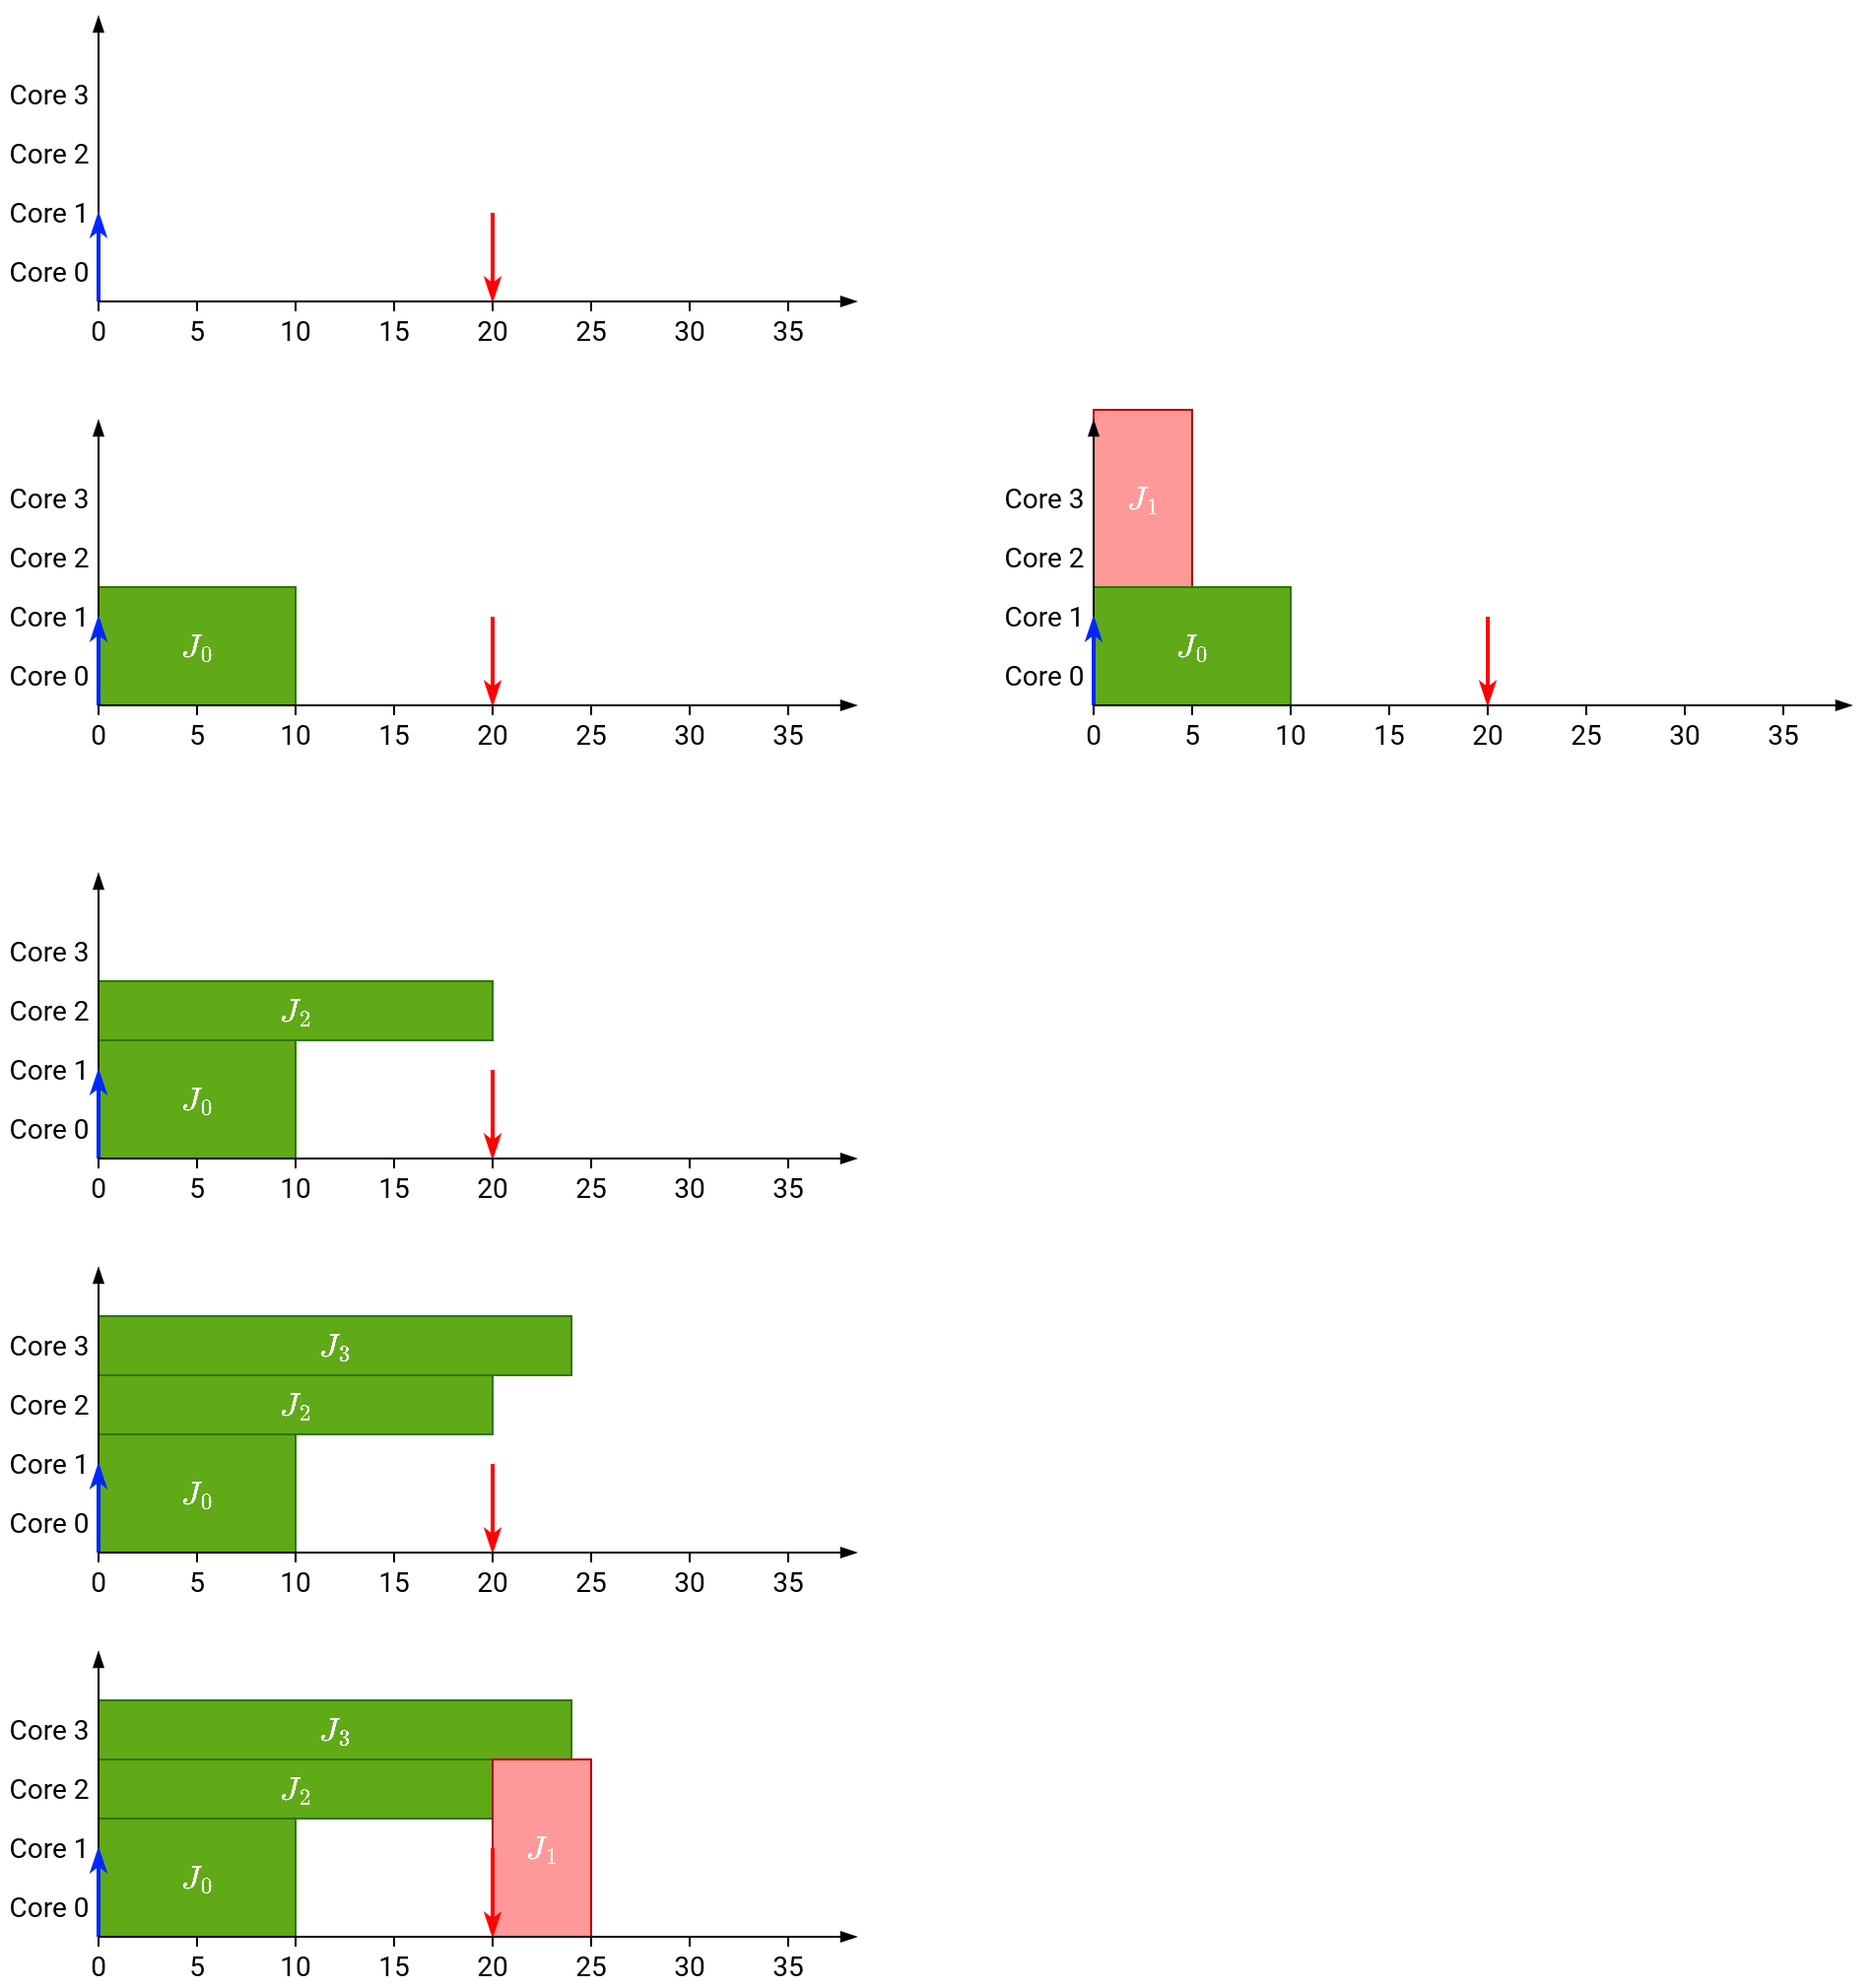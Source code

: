 <mxfile version="13.0.3" type="device" pages="2"><diagram id="xW1HjvJvRXogK2bOHWA1" name="JLFP"><mxGraphModel dx="981" dy="567" grid="1" gridSize="5" guides="1" tooltips="1" connect="1" arrows="1" fold="1" page="1" pageScale="1" pageWidth="827" pageHeight="1169" math="1" shadow="0" extFonts="Roboto^https://fonts.googleapis.com/css?family=Roboto"><root><mxCell id="0"/><mxCell id="1" parent="0"/><mxCell id="h9IZ0nhbu4IpyrTw8Chc-26" value="$$J_1$$" style="rounded=0;whiteSpace=wrap;html=1;align=center;fillColor=#FF9999;strokeColor=#B20000;fontColor=#ffffff;comic=0;fontSize=14;fontFamily=Roboto;" vertex="1" parent="1"><mxGeometry x="660" y="285" width="50" height="90" as="geometry"/></mxCell><mxCell id="B_7cFhlk1o7kLwpK3vWX-2" value="" style="endArrow=blockThin;html=1;strokeColor=#000000;endFill=1;exitX=0.5;exitY=0;exitDx=0;exitDy=0;fontFamily=Roboto;" parent="1" edge="1"><mxGeometry width="50" height="50" relative="1" as="geometry"><mxPoint x="155" y="235" as="sourcePoint"/><mxPoint x="155" y="85" as="targetPoint"/></mxGeometry></mxCell><mxCell id="B_7cFhlk1o7kLwpK3vWX-3" value="&lt;div style=&quot;font-size: 14px;&quot;&gt;0&lt;/div&gt;" style="text;html=1;strokeColor=none;fillColor=none;align=center;verticalAlign=middle;whiteSpace=wrap;rounded=0;fontSize=14;fontFamily=Roboto;" parent="1" vertex="1"><mxGeometry x="145" y="235" width="20" height="20" as="geometry"/></mxCell><mxCell id="B_7cFhlk1o7kLwpK3vWX-4" value="5" style="text;html=1;strokeColor=none;fillColor=none;align=center;verticalAlign=middle;whiteSpace=wrap;rounded=0;fontSize=14;fontFamily=Roboto;" parent="1" vertex="1"><mxGeometry x="195" y="235" width="20" height="20" as="geometry"/></mxCell><mxCell id="B_7cFhlk1o7kLwpK3vWX-5" value="10" style="text;html=1;strokeColor=none;fillColor=none;align=center;verticalAlign=middle;whiteSpace=wrap;rounded=0;fontSize=14;fontFamily=Roboto;" parent="1" vertex="1"><mxGeometry x="245" y="235" width="20" height="20" as="geometry"/></mxCell><mxCell id="B_7cFhlk1o7kLwpK3vWX-6" value="15" style="text;html=1;strokeColor=none;fillColor=none;align=center;verticalAlign=middle;whiteSpace=wrap;rounded=0;fontSize=14;fontFamily=Roboto;" parent="1" vertex="1"><mxGeometry x="295" y="235" width="20" height="20" as="geometry"/></mxCell><mxCell id="B_7cFhlk1o7kLwpK3vWX-7" value="20" style="text;html=1;strokeColor=none;fillColor=none;align=center;verticalAlign=middle;whiteSpace=wrap;rounded=0;fontSize=14;fontFamily=Roboto;" parent="1" vertex="1"><mxGeometry x="345" y="235" width="20" height="20" as="geometry"/></mxCell><mxCell id="B_7cFhlk1o7kLwpK3vWX-8" value="Core 0" style="text;html=1;strokeColor=none;fillColor=none;align=center;verticalAlign=middle;whiteSpace=wrap;rounded=0;fontSize=14;fontColor=#000000;fontFamily=Roboto;" parent="1" vertex="1"><mxGeometry x="105" y="205" width="50" height="20" as="geometry"/></mxCell><mxCell id="B_7cFhlk1o7kLwpK3vWX-9" value="Core 1" style="text;html=1;strokeColor=none;fillColor=none;align=center;verticalAlign=middle;whiteSpace=wrap;rounded=0;fontSize=14;fontColor=#000000;fontFamily=Roboto;" parent="1" vertex="1"><mxGeometry x="105" y="175" width="50" height="20" as="geometry"/></mxCell><mxCell id="B_7cFhlk1o7kLwpK3vWX-10" value="" style="endArrow=none;html=1;fontFamily=Roboto;" parent="1" source="B_7cFhlk1o7kLwpK3vWX-11" edge="1"><mxGeometry width="50" height="50" relative="1" as="geometry"><mxPoint x="405" y="260" as="sourcePoint"/><mxPoint x="405" y="230" as="targetPoint"/></mxGeometry></mxCell><mxCell id="B_7cFhlk1o7kLwpK3vWX-11" value="25" style="text;html=1;strokeColor=none;fillColor=none;align=center;verticalAlign=middle;whiteSpace=wrap;rounded=0;fontSize=14;fontFamily=Roboto;" parent="1" vertex="1"><mxGeometry x="395" y="235" width="20" height="20" as="geometry"/></mxCell><mxCell id="B_7cFhlk1o7kLwpK3vWX-12" value="" style="endArrow=none;html=1;exitX=0.5;exitY=0;exitDx=0;exitDy=0;fontFamily=Roboto;" parent="1" source="B_7cFhlk1o7kLwpK3vWX-11" edge="1"><mxGeometry width="50" height="50" relative="1" as="geometry"><mxPoint x="405" y="260" as="sourcePoint"/><mxPoint x="405" y="230" as="targetPoint"/></mxGeometry></mxCell><mxCell id="B_7cFhlk1o7kLwpK3vWX-13" value="" style="endArrow=none;html=1;exitX=0.5;exitY=0;exitDx=0;exitDy=0;fontFamily=Roboto;" parent="1" source="B_7cFhlk1o7kLwpK3vWX-7" edge="1"><mxGeometry width="50" height="50" relative="1" as="geometry"><mxPoint x="410" y="240" as="sourcePoint"/><mxPoint x="355" y="230" as="targetPoint"/></mxGeometry></mxCell><mxCell id="B_7cFhlk1o7kLwpK3vWX-14" value="" style="endArrow=none;html=1;exitX=0.5;exitY=0;exitDx=0;exitDy=0;fontFamily=Roboto;" parent="1" source="B_7cFhlk1o7kLwpK3vWX-6" edge="1"><mxGeometry width="50" height="50" relative="1" as="geometry"><mxPoint x="415" y="245" as="sourcePoint"/><mxPoint x="305" y="230" as="targetPoint"/></mxGeometry></mxCell><mxCell id="B_7cFhlk1o7kLwpK3vWX-15" value="" style="endArrow=none;html=1;exitX=0.5;exitY=0;exitDx=0;exitDy=0;fontFamily=Roboto;" parent="1" source="B_7cFhlk1o7kLwpK3vWX-5" edge="1"><mxGeometry width="50" height="50" relative="1" as="geometry"><mxPoint x="310" y="240" as="sourcePoint"/><mxPoint x="255" y="230" as="targetPoint"/></mxGeometry></mxCell><mxCell id="B_7cFhlk1o7kLwpK3vWX-16" value="" style="endArrow=none;html=1;exitX=0.5;exitY=0;exitDx=0;exitDy=0;fontFamily=Roboto;" parent="1" source="B_7cFhlk1o7kLwpK3vWX-4" edge="1"><mxGeometry width="50" height="50" relative="1" as="geometry"><mxPoint x="315" y="245" as="sourcePoint"/><mxPoint x="205" y="230" as="targetPoint"/></mxGeometry></mxCell><mxCell id="B_7cFhlk1o7kLwpK3vWX-19" value="Core 2" style="text;html=1;strokeColor=none;fillColor=none;align=center;verticalAlign=middle;whiteSpace=wrap;rounded=0;fontSize=14;fontColor=#000000;fontFamily=Roboto;" parent="1" vertex="1"><mxGeometry x="105" y="145" width="50" height="20" as="geometry"/></mxCell><mxCell id="B_7cFhlk1o7kLwpK3vWX-22" value="" style="endArrow=classicThin;html=1;strokeColor=#0027FF;fillColor=#0050ef;endFill=1;strokeWidth=2;fontFamily=Roboto;" parent="1" edge="1"><mxGeometry width="50" height="50" relative="1" as="geometry"><mxPoint x="155" y="230" as="sourcePoint"/><mxPoint x="155" y="185" as="targetPoint"/></mxGeometry></mxCell><mxCell id="B_7cFhlk1o7kLwpK3vWX-24" value="Core 3" style="text;html=1;strokeColor=none;fillColor=none;align=center;verticalAlign=middle;whiteSpace=wrap;rounded=0;fontSize=14;fontColor=#000000;fontFamily=Roboto;" parent="1" vertex="1"><mxGeometry x="105" y="115" width="50" height="20" as="geometry"/></mxCell><mxCell id="B_7cFhlk1o7kLwpK3vWX-55" value="" style="endArrow=none;html=1;strokeColor=#FF0000;fillColor=#0050ef;endFill=0;strokeWidth=2;startArrow=classicThin;startFill=1;fontFamily=Roboto;" parent="1" edge="1"><mxGeometry width="50" height="50" relative="1" as="geometry"><mxPoint x="355" y="230" as="sourcePoint"/><mxPoint x="355" y="185" as="targetPoint"/></mxGeometry></mxCell><mxCell id="5cETcJ-kOaWojyXizkdR-1" value="$$J_0$$" style="rounded=0;whiteSpace=wrap;html=1;align=center;fillColor=#60a917;strokeColor=#2D7600;fontColor=#ffffff;comic=0;fontSize=14;fontFamily=Roboto;" parent="1" vertex="1"><mxGeometry x="155" y="375" width="100" height="60" as="geometry"/></mxCell><mxCell id="5cETcJ-kOaWojyXizkdR-4" value="" style="endArrow=blockThin;html=1;strokeColor=#000000;endFill=1;exitX=0.5;exitY=0;exitDx=0;exitDy=0;fontFamily=Roboto;" parent="1" edge="1"><mxGeometry width="50" height="50" relative="1" as="geometry"><mxPoint x="155" y="440" as="sourcePoint"/><mxPoint x="155" y="290" as="targetPoint"/></mxGeometry></mxCell><mxCell id="5cETcJ-kOaWojyXizkdR-5" value="&lt;div style=&quot;font-size: 14px;&quot;&gt;0&lt;/div&gt;" style="text;html=1;strokeColor=none;fillColor=none;align=center;verticalAlign=middle;whiteSpace=wrap;rounded=0;fontSize=14;fontFamily=Roboto;" parent="1" vertex="1"><mxGeometry x="145" y="440" width="20" height="20" as="geometry"/></mxCell><mxCell id="5cETcJ-kOaWojyXizkdR-6" value="5" style="text;html=1;strokeColor=none;fillColor=none;align=center;verticalAlign=middle;whiteSpace=wrap;rounded=0;fontSize=14;fontFamily=Roboto;" parent="1" vertex="1"><mxGeometry x="195" y="440" width="20" height="20" as="geometry"/></mxCell><mxCell id="5cETcJ-kOaWojyXizkdR-7" value="10" style="text;html=1;strokeColor=none;fillColor=none;align=center;verticalAlign=middle;whiteSpace=wrap;rounded=0;fontSize=14;fontFamily=Roboto;" parent="1" vertex="1"><mxGeometry x="245" y="440" width="20" height="20" as="geometry"/></mxCell><mxCell id="5cETcJ-kOaWojyXizkdR-8" value="15" style="text;html=1;strokeColor=none;fillColor=none;align=center;verticalAlign=middle;whiteSpace=wrap;rounded=0;fontSize=14;fontFamily=Roboto;" parent="1" vertex="1"><mxGeometry x="295" y="440" width="20" height="20" as="geometry"/></mxCell><mxCell id="5cETcJ-kOaWojyXizkdR-9" value="20" style="text;html=1;strokeColor=none;fillColor=none;align=center;verticalAlign=middle;whiteSpace=wrap;rounded=0;fontSize=14;fontFamily=Roboto;" parent="1" vertex="1"><mxGeometry x="345" y="440" width="20" height="20" as="geometry"/></mxCell><mxCell id="5cETcJ-kOaWojyXizkdR-10" value="Core 0" style="text;html=1;strokeColor=none;fillColor=none;align=center;verticalAlign=middle;whiteSpace=wrap;rounded=0;fontSize=14;fontColor=#000000;fontFamily=Roboto;" parent="1" vertex="1"><mxGeometry x="105" y="410" width="50" height="20" as="geometry"/></mxCell><mxCell id="5cETcJ-kOaWojyXizkdR-11" value="Core 1" style="text;html=1;strokeColor=none;fillColor=none;align=center;verticalAlign=middle;whiteSpace=wrap;rounded=0;fontSize=14;fontColor=#000000;fontFamily=Roboto;" parent="1" vertex="1"><mxGeometry x="105" y="380" width="50" height="20" as="geometry"/></mxCell><mxCell id="5cETcJ-kOaWojyXizkdR-12" value="" style="endArrow=none;html=1;fontFamily=Roboto;" parent="1" source="5cETcJ-kOaWojyXizkdR-13" edge="1"><mxGeometry width="50" height="50" relative="1" as="geometry"><mxPoint x="405" y="465" as="sourcePoint"/><mxPoint x="405" y="435" as="targetPoint"/></mxGeometry></mxCell><mxCell id="5cETcJ-kOaWojyXizkdR-13" value="25" style="text;html=1;strokeColor=none;fillColor=none;align=center;verticalAlign=middle;whiteSpace=wrap;rounded=0;fontSize=14;fontFamily=Roboto;" parent="1" vertex="1"><mxGeometry x="395" y="440" width="20" height="20" as="geometry"/></mxCell><mxCell id="5cETcJ-kOaWojyXizkdR-14" value="" style="endArrow=none;html=1;exitX=0.5;exitY=0;exitDx=0;exitDy=0;fontFamily=Roboto;" parent="1" source="5cETcJ-kOaWojyXizkdR-13" edge="1"><mxGeometry width="50" height="50" relative="1" as="geometry"><mxPoint x="405" y="465" as="sourcePoint"/><mxPoint x="405" y="435" as="targetPoint"/></mxGeometry></mxCell><mxCell id="5cETcJ-kOaWojyXizkdR-15" value="" style="endArrow=none;html=1;exitX=0.5;exitY=0;exitDx=0;exitDy=0;fontFamily=Roboto;" parent="1" source="5cETcJ-kOaWojyXizkdR-9" edge="1"><mxGeometry width="50" height="50" relative="1" as="geometry"><mxPoint x="410" y="445" as="sourcePoint"/><mxPoint x="355" y="435" as="targetPoint"/></mxGeometry></mxCell><mxCell id="5cETcJ-kOaWojyXizkdR-16" value="" style="endArrow=none;html=1;exitX=0.5;exitY=0;exitDx=0;exitDy=0;fontFamily=Roboto;" parent="1" source="5cETcJ-kOaWojyXizkdR-8" edge="1"><mxGeometry width="50" height="50" relative="1" as="geometry"><mxPoint x="415" y="450" as="sourcePoint"/><mxPoint x="305" y="435" as="targetPoint"/></mxGeometry></mxCell><mxCell id="5cETcJ-kOaWojyXizkdR-17" value="" style="endArrow=none;html=1;exitX=0.5;exitY=0;exitDx=0;exitDy=0;fontFamily=Roboto;" parent="1" source="5cETcJ-kOaWojyXizkdR-7" edge="1"><mxGeometry width="50" height="50" relative="1" as="geometry"><mxPoint x="310" y="445" as="sourcePoint"/><mxPoint x="255" y="435" as="targetPoint"/></mxGeometry></mxCell><mxCell id="5cETcJ-kOaWojyXizkdR-18" value="" style="endArrow=none;html=1;exitX=0.5;exitY=0;exitDx=0;exitDy=0;fontFamily=Roboto;" parent="1" source="5cETcJ-kOaWojyXizkdR-6" edge="1"><mxGeometry width="50" height="50" relative="1" as="geometry"><mxPoint x="315" y="450" as="sourcePoint"/><mxPoint x="205" y="435" as="targetPoint"/></mxGeometry></mxCell><mxCell id="5cETcJ-kOaWojyXizkdR-19" value="" style="endArrow=none;html=1;fontFamily=Roboto;" parent="1" source="5cETcJ-kOaWojyXizkdR-20" edge="1"><mxGeometry width="50" height="50" relative="1" as="geometry"><mxPoint x="455" y="465" as="sourcePoint"/><mxPoint x="455" y="435" as="targetPoint"/></mxGeometry></mxCell><mxCell id="5cETcJ-kOaWojyXizkdR-20" value="30" style="text;html=1;strokeColor=none;fillColor=none;align=center;verticalAlign=middle;whiteSpace=wrap;rounded=0;fontSize=14;fontFamily=Roboto;" parent="1" vertex="1"><mxGeometry x="445" y="440" width="20" height="20" as="geometry"/></mxCell><mxCell id="5cETcJ-kOaWojyXizkdR-21" value="Core 2" style="text;html=1;strokeColor=none;fillColor=none;align=center;verticalAlign=middle;whiteSpace=wrap;rounded=0;fontSize=14;fontColor=#000000;fontFamily=Roboto;" parent="1" vertex="1"><mxGeometry x="105" y="350" width="50" height="20" as="geometry"/></mxCell><mxCell id="5cETcJ-kOaWojyXizkdR-23" value="" style="endArrow=classicThin;html=1;strokeColor=#0027FF;fillColor=#0050ef;endFill=1;strokeWidth=2;fontFamily=Roboto;" parent="1" edge="1"><mxGeometry width="50" height="50" relative="1" as="geometry"><mxPoint x="155" y="435" as="sourcePoint"/><mxPoint x="155" y="390" as="targetPoint"/></mxGeometry></mxCell><mxCell id="5cETcJ-kOaWojyXizkdR-24" value="Core 3" style="text;html=1;strokeColor=none;fillColor=none;align=center;verticalAlign=middle;whiteSpace=wrap;rounded=0;fontSize=14;fontColor=#000000;fontFamily=Roboto;" parent="1" vertex="1"><mxGeometry x="105" y="320" width="50" height="20" as="geometry"/></mxCell><mxCell id="5cETcJ-kOaWojyXizkdR-26" value="" style="endArrow=none;html=1;strokeColor=#FF0000;fillColor=#0050ef;endFill=0;strokeWidth=2;startArrow=classicThin;startFill=1;fontFamily=Roboto;" parent="1" edge="1"><mxGeometry width="50" height="50" relative="1" as="geometry"><mxPoint x="355" y="435" as="sourcePoint"/><mxPoint x="355" y="390" as="targetPoint"/></mxGeometry></mxCell><mxCell id="5cETcJ-kOaWojyXizkdR-27" value="$$J_0$$" style="rounded=0;whiteSpace=wrap;html=1;align=center;fillColor=#60a917;strokeColor=#2D7600;fontColor=#ffffff;comic=0;fontSize=14;fontFamily=Roboto;" parent="1" vertex="1"><mxGeometry x="155" y="605" width="100" height="60" as="geometry"/></mxCell><mxCell id="5cETcJ-kOaWojyXizkdR-28" value="$$J_2$$" style="rounded=0;whiteSpace=wrap;html=1;align=center;fillColor=#60a917;strokeColor=#2D7600;fontColor=#ffffff;comic=0;fontSize=14;fontFamily=Roboto;" parent="1" vertex="1"><mxGeometry x="155" y="575" width="200" height="30" as="geometry"/></mxCell><mxCell id="5cETcJ-kOaWojyXizkdR-30" value="" style="endArrow=blockThin;html=1;strokeColor=#000000;endFill=1;exitX=0.5;exitY=0;exitDx=0;exitDy=0;fontFamily=Roboto;" parent="1" edge="1"><mxGeometry width="50" height="50" relative="1" as="geometry"><mxPoint x="155" y="670" as="sourcePoint"/><mxPoint x="155" y="520" as="targetPoint"/></mxGeometry></mxCell><mxCell id="5cETcJ-kOaWojyXizkdR-31" value="&lt;div style=&quot;font-size: 14px;&quot;&gt;0&lt;/div&gt;" style="text;html=1;strokeColor=none;fillColor=none;align=center;verticalAlign=middle;whiteSpace=wrap;rounded=0;fontSize=14;fontFamily=Roboto;" parent="1" vertex="1"><mxGeometry x="145" y="670" width="20" height="20" as="geometry"/></mxCell><mxCell id="5cETcJ-kOaWojyXizkdR-32" value="5" style="text;html=1;strokeColor=none;fillColor=none;align=center;verticalAlign=middle;whiteSpace=wrap;rounded=0;fontSize=14;fontFamily=Roboto;" parent="1" vertex="1"><mxGeometry x="195" y="670" width="20" height="20" as="geometry"/></mxCell><mxCell id="5cETcJ-kOaWojyXizkdR-33" value="10" style="text;html=1;strokeColor=none;fillColor=none;align=center;verticalAlign=middle;whiteSpace=wrap;rounded=0;fontSize=14;fontFamily=Roboto;" parent="1" vertex="1"><mxGeometry x="245" y="670" width="20" height="20" as="geometry"/></mxCell><mxCell id="5cETcJ-kOaWojyXizkdR-34" value="15" style="text;html=1;strokeColor=none;fillColor=none;align=center;verticalAlign=middle;whiteSpace=wrap;rounded=0;fontSize=14;fontFamily=Roboto;" parent="1" vertex="1"><mxGeometry x="295" y="670" width="20" height="20" as="geometry"/></mxCell><mxCell id="5cETcJ-kOaWojyXizkdR-35" value="20" style="text;html=1;strokeColor=none;fillColor=none;align=center;verticalAlign=middle;whiteSpace=wrap;rounded=0;fontSize=14;fontFamily=Roboto;" parent="1" vertex="1"><mxGeometry x="345" y="670" width="20" height="20" as="geometry"/></mxCell><mxCell id="5cETcJ-kOaWojyXizkdR-36" value="Core 0" style="text;html=1;strokeColor=none;fillColor=none;align=center;verticalAlign=middle;whiteSpace=wrap;rounded=0;fontSize=14;fontColor=#000000;fontFamily=Roboto;" parent="1" vertex="1"><mxGeometry x="105" y="640" width="50" height="20" as="geometry"/></mxCell><mxCell id="5cETcJ-kOaWojyXizkdR-37" value="Core 1" style="text;html=1;strokeColor=none;fillColor=none;align=center;verticalAlign=middle;whiteSpace=wrap;rounded=0;fontSize=14;fontColor=#000000;fontFamily=Roboto;" parent="1" vertex="1"><mxGeometry x="105" y="610" width="50" height="20" as="geometry"/></mxCell><mxCell id="5cETcJ-kOaWojyXizkdR-38" value="" style="endArrow=none;html=1;fontFamily=Roboto;" parent="1" source="5cETcJ-kOaWojyXizkdR-39" edge="1"><mxGeometry width="50" height="50" relative="1" as="geometry"><mxPoint x="405" y="695" as="sourcePoint"/><mxPoint x="405" y="665" as="targetPoint"/></mxGeometry></mxCell><mxCell id="5cETcJ-kOaWojyXizkdR-39" value="25" style="text;html=1;strokeColor=none;fillColor=none;align=center;verticalAlign=middle;whiteSpace=wrap;rounded=0;fontSize=14;fontFamily=Roboto;" parent="1" vertex="1"><mxGeometry x="395" y="670" width="20" height="20" as="geometry"/></mxCell><mxCell id="5cETcJ-kOaWojyXizkdR-40" value="" style="endArrow=none;html=1;exitX=0.5;exitY=0;exitDx=0;exitDy=0;fontFamily=Roboto;" parent="1" source="5cETcJ-kOaWojyXizkdR-39" edge="1"><mxGeometry width="50" height="50" relative="1" as="geometry"><mxPoint x="405" y="695" as="sourcePoint"/><mxPoint x="405" y="665" as="targetPoint"/></mxGeometry></mxCell><mxCell id="5cETcJ-kOaWojyXizkdR-41" value="" style="endArrow=none;html=1;exitX=0.5;exitY=0;exitDx=0;exitDy=0;fontFamily=Roboto;" parent="1" source="5cETcJ-kOaWojyXizkdR-35" edge="1"><mxGeometry width="50" height="50" relative="1" as="geometry"><mxPoint x="410" y="675" as="sourcePoint"/><mxPoint x="355" y="665" as="targetPoint"/></mxGeometry></mxCell><mxCell id="5cETcJ-kOaWojyXizkdR-42" value="" style="endArrow=none;html=1;exitX=0.5;exitY=0;exitDx=0;exitDy=0;fontFamily=Roboto;" parent="1" source="5cETcJ-kOaWojyXizkdR-34" edge="1"><mxGeometry width="50" height="50" relative="1" as="geometry"><mxPoint x="415" y="680" as="sourcePoint"/><mxPoint x="305" y="665" as="targetPoint"/></mxGeometry></mxCell><mxCell id="5cETcJ-kOaWojyXizkdR-43" value="" style="endArrow=none;html=1;exitX=0.5;exitY=0;exitDx=0;exitDy=0;fontFamily=Roboto;" parent="1" source="5cETcJ-kOaWojyXizkdR-33" edge="1"><mxGeometry width="50" height="50" relative="1" as="geometry"><mxPoint x="310" y="675" as="sourcePoint"/><mxPoint x="255" y="665" as="targetPoint"/></mxGeometry></mxCell><mxCell id="5cETcJ-kOaWojyXizkdR-44" value="" style="endArrow=none;html=1;exitX=0.5;exitY=0;exitDx=0;exitDy=0;fontFamily=Roboto;" parent="1" source="5cETcJ-kOaWojyXizkdR-32" edge="1"><mxGeometry width="50" height="50" relative="1" as="geometry"><mxPoint x="315" y="680" as="sourcePoint"/><mxPoint x="205" y="665" as="targetPoint"/></mxGeometry></mxCell><mxCell id="5cETcJ-kOaWojyXizkdR-45" value="" style="endArrow=none;html=1;fontFamily=Roboto;" parent="1" source="5cETcJ-kOaWojyXizkdR-46" edge="1"><mxGeometry width="50" height="50" relative="1" as="geometry"><mxPoint x="455" y="695" as="sourcePoint"/><mxPoint x="455" y="665" as="targetPoint"/></mxGeometry></mxCell><mxCell id="5cETcJ-kOaWojyXizkdR-46" value="30" style="text;html=1;strokeColor=none;fillColor=none;align=center;verticalAlign=middle;whiteSpace=wrap;rounded=0;fontSize=14;fontFamily=Roboto;" parent="1" vertex="1"><mxGeometry x="445" y="670" width="20" height="20" as="geometry"/></mxCell><mxCell id="5cETcJ-kOaWojyXizkdR-47" value="Core 2" style="text;html=1;strokeColor=none;fillColor=none;align=center;verticalAlign=middle;whiteSpace=wrap;rounded=0;fontSize=14;fontColor=#000000;fontFamily=Roboto;" parent="1" vertex="1"><mxGeometry x="105" y="580" width="50" height="20" as="geometry"/></mxCell><mxCell id="5cETcJ-kOaWojyXizkdR-49" value="" style="endArrow=classicThin;html=1;strokeColor=#0027FF;fillColor=#0050ef;endFill=1;strokeWidth=2;fontFamily=Roboto;" parent="1" edge="1"><mxGeometry width="50" height="50" relative="1" as="geometry"><mxPoint x="155" y="665" as="sourcePoint"/><mxPoint x="155" y="620" as="targetPoint"/></mxGeometry></mxCell><mxCell id="5cETcJ-kOaWojyXizkdR-50" value="Core 3" style="text;html=1;strokeColor=none;fillColor=none;align=center;verticalAlign=middle;whiteSpace=wrap;rounded=0;fontSize=14;fontColor=#000000;fontFamily=Roboto;" parent="1" vertex="1"><mxGeometry x="105" y="550" width="50" height="20" as="geometry"/></mxCell><mxCell id="5cETcJ-kOaWojyXizkdR-52" value="" style="endArrow=none;html=1;strokeColor=#FF0000;fillColor=#0050ef;endFill=0;strokeWidth=2;startArrow=classicThin;startFill=1;fontFamily=Roboto;" parent="1" edge="1"><mxGeometry width="50" height="50" relative="1" as="geometry"><mxPoint x="355" y="665" as="sourcePoint"/><mxPoint x="355" y="620" as="targetPoint"/></mxGeometry></mxCell><mxCell id="5cETcJ-kOaWojyXizkdR-53" value="$$J_0$$" style="rounded=0;whiteSpace=wrap;html=1;align=center;fillColor=#60a917;strokeColor=#2D7600;fontColor=#ffffff;comic=0;fontSize=14;fontFamily=Roboto;" parent="1" vertex="1"><mxGeometry x="155" y="805" width="100" height="60" as="geometry"/></mxCell><mxCell id="5cETcJ-kOaWojyXizkdR-54" value="$$J_2$$" style="rounded=0;whiteSpace=wrap;html=1;align=center;fillColor=#60a917;strokeColor=#2D7600;fontColor=#ffffff;comic=0;fontSize=14;fontFamily=Roboto;" parent="1" vertex="1"><mxGeometry x="155" y="775" width="200" height="30" as="geometry"/></mxCell><mxCell id="5cETcJ-kOaWojyXizkdR-55" value="$$J_3$$" style="rounded=0;whiteSpace=wrap;html=1;align=center;fillColor=#60a917;strokeColor=#2D7600;fontColor=#ffffff;comic=0;fontSize=14;fontFamily=Roboto;" parent="1" vertex="1"><mxGeometry x="155" y="745" width="240" height="30" as="geometry"/></mxCell><mxCell id="5cETcJ-kOaWojyXizkdR-56" value="" style="endArrow=blockThin;html=1;strokeColor=#000000;endFill=1;exitX=0.5;exitY=0;exitDx=0;exitDy=0;fontFamily=Roboto;" parent="1" edge="1"><mxGeometry width="50" height="50" relative="1" as="geometry"><mxPoint x="155" y="870" as="sourcePoint"/><mxPoint x="155" y="720" as="targetPoint"/></mxGeometry></mxCell><mxCell id="5cETcJ-kOaWojyXizkdR-57" value="&lt;div style=&quot;font-size: 14px;&quot;&gt;0&lt;/div&gt;" style="text;html=1;strokeColor=none;fillColor=none;align=center;verticalAlign=middle;whiteSpace=wrap;rounded=0;fontSize=14;fontFamily=Roboto;" parent="1" vertex="1"><mxGeometry x="145" y="870" width="20" height="20" as="geometry"/></mxCell><mxCell id="5cETcJ-kOaWojyXizkdR-58" value="5" style="text;html=1;strokeColor=none;fillColor=none;align=center;verticalAlign=middle;whiteSpace=wrap;rounded=0;fontSize=14;fontFamily=Roboto;" parent="1" vertex="1"><mxGeometry x="195" y="870" width="20" height="20" as="geometry"/></mxCell><mxCell id="5cETcJ-kOaWojyXizkdR-59" value="10" style="text;html=1;strokeColor=none;fillColor=none;align=center;verticalAlign=middle;whiteSpace=wrap;rounded=0;fontSize=14;fontFamily=Roboto;" parent="1" vertex="1"><mxGeometry x="245" y="870" width="20" height="20" as="geometry"/></mxCell><mxCell id="5cETcJ-kOaWojyXizkdR-60" value="15" style="text;html=1;strokeColor=none;fillColor=none;align=center;verticalAlign=middle;whiteSpace=wrap;rounded=0;fontSize=14;fontFamily=Roboto;" parent="1" vertex="1"><mxGeometry x="295" y="870" width="20" height="20" as="geometry"/></mxCell><mxCell id="5cETcJ-kOaWojyXizkdR-61" value="20" style="text;html=1;strokeColor=none;fillColor=none;align=center;verticalAlign=middle;whiteSpace=wrap;rounded=0;fontSize=14;fontFamily=Roboto;" parent="1" vertex="1"><mxGeometry x="345" y="870" width="20" height="20" as="geometry"/></mxCell><mxCell id="5cETcJ-kOaWojyXizkdR-62" value="Core 0" style="text;html=1;strokeColor=none;fillColor=none;align=center;verticalAlign=middle;whiteSpace=wrap;rounded=0;fontSize=14;fontColor=#000000;fontFamily=Roboto;" parent="1" vertex="1"><mxGeometry x="105" y="840" width="50" height="20" as="geometry"/></mxCell><mxCell id="5cETcJ-kOaWojyXizkdR-63" value="Core 1" style="text;html=1;strokeColor=none;fillColor=none;align=center;verticalAlign=middle;whiteSpace=wrap;rounded=0;fontSize=14;fontColor=#000000;fontFamily=Roboto;" parent="1" vertex="1"><mxGeometry x="105" y="810" width="50" height="20" as="geometry"/></mxCell><mxCell id="5cETcJ-kOaWojyXizkdR-64" value="" style="endArrow=none;html=1;fontFamily=Roboto;" parent="1" source="5cETcJ-kOaWojyXizkdR-65" edge="1"><mxGeometry width="50" height="50" relative="1" as="geometry"><mxPoint x="405" y="895" as="sourcePoint"/><mxPoint x="405" y="865" as="targetPoint"/></mxGeometry></mxCell><mxCell id="5cETcJ-kOaWojyXizkdR-65" value="25" style="text;html=1;strokeColor=none;fillColor=none;align=center;verticalAlign=middle;whiteSpace=wrap;rounded=0;fontSize=14;fontFamily=Roboto;" parent="1" vertex="1"><mxGeometry x="395" y="870" width="20" height="20" as="geometry"/></mxCell><mxCell id="5cETcJ-kOaWojyXizkdR-66" value="" style="endArrow=none;html=1;exitX=0.5;exitY=0;exitDx=0;exitDy=0;fontFamily=Roboto;" parent="1" source="5cETcJ-kOaWojyXizkdR-65" edge="1"><mxGeometry width="50" height="50" relative="1" as="geometry"><mxPoint x="405" y="895" as="sourcePoint"/><mxPoint x="405" y="865" as="targetPoint"/></mxGeometry></mxCell><mxCell id="5cETcJ-kOaWojyXizkdR-67" value="" style="endArrow=none;html=1;exitX=0.5;exitY=0;exitDx=0;exitDy=0;fontFamily=Roboto;" parent="1" source="5cETcJ-kOaWojyXizkdR-61" edge="1"><mxGeometry width="50" height="50" relative="1" as="geometry"><mxPoint x="410" y="875" as="sourcePoint"/><mxPoint x="355" y="865" as="targetPoint"/></mxGeometry></mxCell><mxCell id="5cETcJ-kOaWojyXizkdR-68" value="" style="endArrow=none;html=1;exitX=0.5;exitY=0;exitDx=0;exitDy=0;fontFamily=Roboto;" parent="1" source="5cETcJ-kOaWojyXizkdR-60" edge="1"><mxGeometry width="50" height="50" relative="1" as="geometry"><mxPoint x="415" y="880" as="sourcePoint"/><mxPoint x="305" y="865" as="targetPoint"/></mxGeometry></mxCell><mxCell id="5cETcJ-kOaWojyXizkdR-69" value="" style="endArrow=none;html=1;exitX=0.5;exitY=0;exitDx=0;exitDy=0;fontFamily=Roboto;" parent="1" source="5cETcJ-kOaWojyXizkdR-59" edge="1"><mxGeometry width="50" height="50" relative="1" as="geometry"><mxPoint x="310" y="875" as="sourcePoint"/><mxPoint x="255" y="865" as="targetPoint"/></mxGeometry></mxCell><mxCell id="5cETcJ-kOaWojyXizkdR-70" value="" style="endArrow=none;html=1;exitX=0.5;exitY=0;exitDx=0;exitDy=0;fontFamily=Roboto;" parent="1" source="5cETcJ-kOaWojyXizkdR-58" edge="1"><mxGeometry width="50" height="50" relative="1" as="geometry"><mxPoint x="315" y="880" as="sourcePoint"/><mxPoint x="205" y="865" as="targetPoint"/></mxGeometry></mxCell><mxCell id="5cETcJ-kOaWojyXizkdR-71" value="" style="endArrow=none;html=1;fontFamily=Roboto;" parent="1" source="5cETcJ-kOaWojyXizkdR-72" edge="1"><mxGeometry width="50" height="50" relative="1" as="geometry"><mxPoint x="455" y="895" as="sourcePoint"/><mxPoint x="455" y="865" as="targetPoint"/></mxGeometry></mxCell><mxCell id="5cETcJ-kOaWojyXizkdR-72" value="30" style="text;html=1;strokeColor=none;fillColor=none;align=center;verticalAlign=middle;whiteSpace=wrap;rounded=0;fontSize=14;fontFamily=Roboto;" parent="1" vertex="1"><mxGeometry x="445" y="870" width="20" height="20" as="geometry"/></mxCell><mxCell id="5cETcJ-kOaWojyXizkdR-73" value="Core 2" style="text;html=1;strokeColor=none;fillColor=none;align=center;verticalAlign=middle;whiteSpace=wrap;rounded=0;fontSize=14;fontColor=#000000;fontFamily=Roboto;" parent="1" vertex="1"><mxGeometry x="105" y="780" width="50" height="20" as="geometry"/></mxCell><mxCell id="5cETcJ-kOaWojyXizkdR-75" value="" style="endArrow=classicThin;html=1;strokeColor=#0027FF;fillColor=#0050ef;endFill=1;strokeWidth=2;fontFamily=Roboto;" parent="1" edge="1"><mxGeometry width="50" height="50" relative="1" as="geometry"><mxPoint x="155" y="865" as="sourcePoint"/><mxPoint x="155" y="820" as="targetPoint"/></mxGeometry></mxCell><mxCell id="5cETcJ-kOaWojyXizkdR-76" value="Core 3" style="text;html=1;strokeColor=none;fillColor=none;align=center;verticalAlign=middle;whiteSpace=wrap;rounded=0;fontSize=14;fontColor=#000000;fontFamily=Roboto;" parent="1" vertex="1"><mxGeometry x="105" y="750" width="50" height="20" as="geometry"/></mxCell><mxCell id="5cETcJ-kOaWojyXizkdR-78" value="" style="endArrow=none;html=1;strokeColor=#FF0000;fillColor=#0050ef;endFill=0;strokeWidth=2;startArrow=classicThin;startFill=1;fontFamily=Roboto;" parent="1" edge="1"><mxGeometry width="50" height="50" relative="1" as="geometry"><mxPoint x="355" y="865" as="sourcePoint"/><mxPoint x="355" y="820" as="targetPoint"/></mxGeometry></mxCell><mxCell id="5cETcJ-kOaWojyXizkdR-79" value="$$J_0$$" style="rounded=0;whiteSpace=wrap;html=1;align=center;fillColor=#60a917;strokeColor=#2D7600;fontColor=#ffffff;comic=0;fontSize=14;fontFamily=Roboto;" parent="1" vertex="1"><mxGeometry x="155" y="1000" width="100" height="60" as="geometry"/></mxCell><mxCell id="5cETcJ-kOaWojyXizkdR-80" value="$$J_2$$" style="rounded=0;whiteSpace=wrap;html=1;align=center;fillColor=#60a917;strokeColor=#2D7600;fontColor=#ffffff;comic=0;fontSize=14;fontFamily=Roboto;" parent="1" vertex="1"><mxGeometry x="155" y="970" width="200" height="30" as="geometry"/></mxCell><mxCell id="5cETcJ-kOaWojyXizkdR-81" value="$$J_3$$" style="rounded=0;whiteSpace=wrap;html=1;align=center;fillColor=#60a917;strokeColor=#2D7600;fontColor=#ffffff;comic=0;fontSize=14;fontFamily=Roboto;" parent="1" vertex="1"><mxGeometry x="155" y="940" width="240" height="30" as="geometry"/></mxCell><mxCell id="5cETcJ-kOaWojyXizkdR-82" value="" style="endArrow=blockThin;html=1;strokeColor=#000000;endFill=1;exitX=0.5;exitY=0;exitDx=0;exitDy=0;fontFamily=Roboto;" parent="1" edge="1"><mxGeometry width="50" height="50" relative="1" as="geometry"><mxPoint x="155" y="1065" as="sourcePoint"/><mxPoint x="155" y="915.0" as="targetPoint"/></mxGeometry></mxCell><mxCell id="5cETcJ-kOaWojyXizkdR-83" value="&lt;div style=&quot;font-size: 14px;&quot;&gt;0&lt;/div&gt;" style="text;html=1;strokeColor=none;fillColor=none;align=center;verticalAlign=middle;whiteSpace=wrap;rounded=0;fontSize=14;fontFamily=Roboto;" parent="1" vertex="1"><mxGeometry x="145" y="1065" width="20" height="20" as="geometry"/></mxCell><mxCell id="5cETcJ-kOaWojyXizkdR-84" value="5" style="text;html=1;strokeColor=none;fillColor=none;align=center;verticalAlign=middle;whiteSpace=wrap;rounded=0;fontSize=14;fontFamily=Roboto;" parent="1" vertex="1"><mxGeometry x="195" y="1065" width="20" height="20" as="geometry"/></mxCell><mxCell id="5cETcJ-kOaWojyXizkdR-85" value="10" style="text;html=1;strokeColor=none;fillColor=none;align=center;verticalAlign=middle;whiteSpace=wrap;rounded=0;fontSize=14;fontFamily=Roboto;" parent="1" vertex="1"><mxGeometry x="245" y="1065" width="20" height="20" as="geometry"/></mxCell><mxCell id="5cETcJ-kOaWojyXizkdR-86" value="15" style="text;html=1;strokeColor=none;fillColor=none;align=center;verticalAlign=middle;whiteSpace=wrap;rounded=0;fontSize=14;fontFamily=Roboto;" parent="1" vertex="1"><mxGeometry x="295" y="1065" width="20" height="20" as="geometry"/></mxCell><mxCell id="5cETcJ-kOaWojyXizkdR-87" value="20" style="text;html=1;strokeColor=none;fillColor=none;align=center;verticalAlign=middle;whiteSpace=wrap;rounded=0;fontSize=14;fontFamily=Roboto;" parent="1" vertex="1"><mxGeometry x="345" y="1065" width="20" height="20" as="geometry"/></mxCell><mxCell id="5cETcJ-kOaWojyXizkdR-88" value="Core 0" style="text;html=1;strokeColor=none;fillColor=none;align=center;verticalAlign=middle;whiteSpace=wrap;rounded=0;fontSize=14;fontColor=#000000;fontFamily=Roboto;" parent="1" vertex="1"><mxGeometry x="105" y="1035" width="50" height="20" as="geometry"/></mxCell><mxCell id="5cETcJ-kOaWojyXizkdR-89" value="Core 1" style="text;html=1;strokeColor=none;fillColor=none;align=center;verticalAlign=middle;whiteSpace=wrap;rounded=0;fontSize=14;fontColor=#000000;fontFamily=Roboto;" parent="1" vertex="1"><mxGeometry x="105" y="1005" width="50" height="20" as="geometry"/></mxCell><mxCell id="5cETcJ-kOaWojyXizkdR-90" value="" style="endArrow=none;html=1;fontFamily=Roboto;" parent="1" source="5cETcJ-kOaWojyXizkdR-91" edge="1"><mxGeometry width="50" height="50" relative="1" as="geometry"><mxPoint x="405" y="1090" as="sourcePoint"/><mxPoint x="405" y="1060" as="targetPoint"/></mxGeometry></mxCell><mxCell id="5cETcJ-kOaWojyXizkdR-91" value="25" style="text;html=1;strokeColor=none;fillColor=none;align=center;verticalAlign=middle;whiteSpace=wrap;rounded=0;fontSize=14;fontFamily=Roboto;" parent="1" vertex="1"><mxGeometry x="395" y="1065" width="20" height="20" as="geometry"/></mxCell><mxCell id="5cETcJ-kOaWojyXizkdR-92" value="" style="endArrow=none;html=1;exitX=0.5;exitY=0;exitDx=0;exitDy=0;fontFamily=Roboto;" parent="1" source="5cETcJ-kOaWojyXizkdR-91" edge="1"><mxGeometry width="50" height="50" relative="1" as="geometry"><mxPoint x="405" y="1090" as="sourcePoint"/><mxPoint x="405" y="1060" as="targetPoint"/></mxGeometry></mxCell><mxCell id="5cETcJ-kOaWojyXizkdR-93" value="" style="endArrow=none;html=1;exitX=0.5;exitY=0;exitDx=0;exitDy=0;fontFamily=Roboto;" parent="1" source="5cETcJ-kOaWojyXizkdR-87" edge="1"><mxGeometry width="50" height="50" relative="1" as="geometry"><mxPoint x="410" y="1070" as="sourcePoint"/><mxPoint x="355" y="1060" as="targetPoint"/></mxGeometry></mxCell><mxCell id="5cETcJ-kOaWojyXizkdR-94" value="" style="endArrow=none;html=1;exitX=0.5;exitY=0;exitDx=0;exitDy=0;fontFamily=Roboto;" parent="1" source="5cETcJ-kOaWojyXizkdR-86" edge="1"><mxGeometry width="50" height="50" relative="1" as="geometry"><mxPoint x="415" y="1075" as="sourcePoint"/><mxPoint x="305" y="1060" as="targetPoint"/></mxGeometry></mxCell><mxCell id="5cETcJ-kOaWojyXizkdR-95" value="" style="endArrow=none;html=1;exitX=0.5;exitY=0;exitDx=0;exitDy=0;fontFamily=Roboto;" parent="1" source="5cETcJ-kOaWojyXizkdR-85" edge="1"><mxGeometry width="50" height="50" relative="1" as="geometry"><mxPoint x="310" y="1070" as="sourcePoint"/><mxPoint x="255" y="1060" as="targetPoint"/></mxGeometry></mxCell><mxCell id="5cETcJ-kOaWojyXizkdR-96" value="" style="endArrow=none;html=1;exitX=0.5;exitY=0;exitDx=0;exitDy=0;fontFamily=Roboto;" parent="1" source="5cETcJ-kOaWojyXizkdR-84" edge="1"><mxGeometry width="50" height="50" relative="1" as="geometry"><mxPoint x="315" y="1075" as="sourcePoint"/><mxPoint x="205" y="1060" as="targetPoint"/></mxGeometry></mxCell><mxCell id="5cETcJ-kOaWojyXizkdR-97" value="" style="endArrow=none;html=1;fontFamily=Roboto;" parent="1" source="5cETcJ-kOaWojyXizkdR-98" edge="1"><mxGeometry width="50" height="50" relative="1" as="geometry"><mxPoint x="455" y="1090" as="sourcePoint"/><mxPoint x="455" y="1060" as="targetPoint"/></mxGeometry></mxCell><mxCell id="5cETcJ-kOaWojyXizkdR-98" value="30" style="text;html=1;strokeColor=none;fillColor=none;align=center;verticalAlign=middle;whiteSpace=wrap;rounded=0;fontSize=14;fontFamily=Roboto;" parent="1" vertex="1"><mxGeometry x="445" y="1065" width="20" height="20" as="geometry"/></mxCell><mxCell id="5cETcJ-kOaWojyXizkdR-99" value="Core 2" style="text;html=1;strokeColor=none;fillColor=none;align=center;verticalAlign=middle;whiteSpace=wrap;rounded=0;fontSize=14;fontColor=#000000;fontFamily=Roboto;" parent="1" vertex="1"><mxGeometry x="105" y="975" width="50" height="20" as="geometry"/></mxCell><mxCell id="5cETcJ-kOaWojyXizkdR-101" value="" style="endArrow=classicThin;html=1;strokeColor=#0027FF;fillColor=#0050ef;endFill=1;strokeWidth=2;fontFamily=Roboto;" parent="1" edge="1"><mxGeometry width="50" height="50" relative="1" as="geometry"><mxPoint x="155" y="1060" as="sourcePoint"/><mxPoint x="155" y="1015.0" as="targetPoint"/></mxGeometry></mxCell><mxCell id="5cETcJ-kOaWojyXizkdR-102" value="Core 3" style="text;html=1;strokeColor=none;fillColor=none;align=center;verticalAlign=middle;whiteSpace=wrap;rounded=0;fontSize=14;fontColor=#000000;fontFamily=Roboto;" parent="1" vertex="1"><mxGeometry x="105" y="945" width="50" height="20" as="geometry"/></mxCell><mxCell id="5cETcJ-kOaWojyXizkdR-103" value="$$J_1$$" style="rounded=0;whiteSpace=wrap;html=1;align=center;fillColor=#FF9999;strokeColor=#B20000;fontColor=#ffffff;comic=0;fontSize=14;fontFamily=Roboto;" parent="1" vertex="1"><mxGeometry x="355" y="970" width="50" height="90" as="geometry"/></mxCell><mxCell id="5cETcJ-kOaWojyXizkdR-104" value="" style="endArrow=none;html=1;strokeColor=#FF0000;fillColor=#0050ef;endFill=0;strokeWidth=2;startArrow=classicThin;startFill=1;fontFamily=Roboto;" parent="1" edge="1"><mxGeometry width="50" height="50" relative="1" as="geometry"><mxPoint x="355" y="1060" as="sourcePoint"/><mxPoint x="355" y="1015.0" as="targetPoint"/></mxGeometry></mxCell><mxCell id="CTCUlydHTO_yst_P_4dk-1" value="" style="endArrow=none;html=1;fontFamily=Roboto;" parent="1" source="CTCUlydHTO_yst_P_4dk-2" edge="1"><mxGeometry width="50" height="50" relative="1" as="geometry"><mxPoint x="505" y="260" as="sourcePoint"/><mxPoint x="505" y="230" as="targetPoint"/></mxGeometry></mxCell><mxCell id="CTCUlydHTO_yst_P_4dk-2" value="35" style="text;html=1;strokeColor=none;fillColor=none;align=center;verticalAlign=middle;whiteSpace=wrap;rounded=0;fontSize=14;fontFamily=Roboto;" parent="1" vertex="1"><mxGeometry x="495" y="235" width="20" height="20" as="geometry"/></mxCell><mxCell id="CTCUlydHTO_yst_P_4dk-3" value="" style="endArrow=blockThin;html=1;endFill=1;fontFamily=Roboto;" parent="1" edge="1"><mxGeometry width="50" height="50" relative="1" as="geometry"><mxPoint x="155" y="230" as="sourcePoint"/><mxPoint x="540" y="230" as="targetPoint"/></mxGeometry></mxCell><mxCell id="CTCUlydHTO_yst_P_4dk-4" value="" style="endArrow=none;html=1;fontFamily=Roboto;" parent="1" source="CTCUlydHTO_yst_P_4dk-5" edge="1"><mxGeometry width="50" height="50" relative="1" as="geometry"><mxPoint x="455" y="260" as="sourcePoint"/><mxPoint x="455" y="230.0" as="targetPoint"/></mxGeometry></mxCell><mxCell id="CTCUlydHTO_yst_P_4dk-5" value="30" style="text;html=1;strokeColor=none;fillColor=none;align=center;verticalAlign=middle;whiteSpace=wrap;rounded=0;fontSize=14;fontFamily=Roboto;" parent="1" vertex="1"><mxGeometry x="445" y="235" width="20" height="20" as="geometry"/></mxCell><mxCell id="CTCUlydHTO_yst_P_4dk-6" value="" style="endArrow=none;html=1;fontFamily=Roboto;" parent="1" source="CTCUlydHTO_yst_P_4dk-7" edge="1"><mxGeometry width="50" height="50" relative="1" as="geometry"><mxPoint x="505" y="465" as="sourcePoint"/><mxPoint x="505" y="435.0" as="targetPoint"/></mxGeometry></mxCell><mxCell id="CTCUlydHTO_yst_P_4dk-7" value="35" style="text;html=1;strokeColor=none;fillColor=none;align=center;verticalAlign=middle;whiteSpace=wrap;rounded=0;fontSize=14;fontFamily=Roboto;" parent="1" vertex="1"><mxGeometry x="495" y="440" width="20" height="20" as="geometry"/></mxCell><mxCell id="CTCUlydHTO_yst_P_4dk-8" value="" style="endArrow=blockThin;html=1;endFill=1;fontFamily=Roboto;" parent="1" edge="1"><mxGeometry width="50" height="50" relative="1" as="geometry"><mxPoint x="155" y="435.0" as="sourcePoint"/><mxPoint x="540" y="435.0" as="targetPoint"/></mxGeometry></mxCell><mxCell id="CTCUlydHTO_yst_P_4dk-9" value="" style="endArrow=none;html=1;fontFamily=Roboto;" parent="1" source="CTCUlydHTO_yst_P_4dk-10" edge="1"><mxGeometry width="50" height="50" relative="1" as="geometry"><mxPoint x="505" y="695" as="sourcePoint"/><mxPoint x="505" y="665.0" as="targetPoint"/></mxGeometry></mxCell><mxCell id="CTCUlydHTO_yst_P_4dk-10" value="35" style="text;html=1;strokeColor=none;fillColor=none;align=center;verticalAlign=middle;whiteSpace=wrap;rounded=0;fontSize=14;fontFamily=Roboto;" parent="1" vertex="1"><mxGeometry x="495" y="670" width="20" height="20" as="geometry"/></mxCell><mxCell id="CTCUlydHTO_yst_P_4dk-11" value="" style="endArrow=blockThin;html=1;endFill=1;fontFamily=Roboto;" parent="1" edge="1"><mxGeometry width="50" height="50" relative="1" as="geometry"><mxPoint x="155" y="665.0" as="sourcePoint"/><mxPoint x="540" y="665.0" as="targetPoint"/></mxGeometry></mxCell><mxCell id="CTCUlydHTO_yst_P_4dk-12" value="" style="endArrow=none;html=1;fontFamily=Roboto;" parent="1" source="CTCUlydHTO_yst_P_4dk-13" edge="1"><mxGeometry width="50" height="50" relative="1" as="geometry"><mxPoint x="505" y="895" as="sourcePoint"/><mxPoint x="505" y="865" as="targetPoint"/></mxGeometry></mxCell><mxCell id="CTCUlydHTO_yst_P_4dk-13" value="35" style="text;html=1;strokeColor=none;fillColor=none;align=center;verticalAlign=middle;whiteSpace=wrap;rounded=0;fontSize=14;fontFamily=Roboto;" parent="1" vertex="1"><mxGeometry x="495" y="870" width="20" height="20" as="geometry"/></mxCell><mxCell id="CTCUlydHTO_yst_P_4dk-14" value="" style="endArrow=blockThin;html=1;endFill=1;fontFamily=Roboto;" parent="1" edge="1"><mxGeometry width="50" height="50" relative="1" as="geometry"><mxPoint x="155" y="865" as="sourcePoint"/><mxPoint x="540" y="865" as="targetPoint"/></mxGeometry></mxCell><mxCell id="CTCUlydHTO_yst_P_4dk-15" value="" style="endArrow=none;html=1;fontFamily=Roboto;" parent="1" source="CTCUlydHTO_yst_P_4dk-16" edge="1"><mxGeometry width="50" height="50" relative="1" as="geometry"><mxPoint x="505" y="1090" as="sourcePoint"/><mxPoint x="505" y="1060" as="targetPoint"/></mxGeometry></mxCell><mxCell id="CTCUlydHTO_yst_P_4dk-16" value="35" style="text;html=1;strokeColor=none;fillColor=none;align=center;verticalAlign=middle;whiteSpace=wrap;rounded=0;fontSize=14;fontFamily=Roboto;" parent="1" vertex="1"><mxGeometry x="495" y="1065" width="20" height="20" as="geometry"/></mxCell><mxCell id="CTCUlydHTO_yst_P_4dk-17" value="" style="endArrow=blockThin;html=1;endFill=1;fontFamily=Roboto;" parent="1" edge="1"><mxGeometry width="50" height="50" relative="1" as="geometry"><mxPoint x="155" y="1060" as="sourcePoint"/><mxPoint x="540" y="1060" as="targetPoint"/></mxGeometry></mxCell><mxCell id="h9IZ0nhbu4IpyrTw8Chc-1" value="$$J_0$$" style="rounded=0;whiteSpace=wrap;html=1;align=center;fillColor=#60a917;strokeColor=#2D7600;fontColor=#ffffff;comic=0;fontSize=14;fontFamily=Roboto;" vertex="1" parent="1"><mxGeometry x="660" y="375" width="100" height="60" as="geometry"/></mxCell><mxCell id="h9IZ0nhbu4IpyrTw8Chc-2" value="" style="endArrow=blockThin;html=1;strokeColor=#000000;endFill=1;exitX=0.5;exitY=0;exitDx=0;exitDy=0;fontFamily=Roboto;" edge="1" parent="1"><mxGeometry width="50" height="50" relative="1" as="geometry"><mxPoint x="660" y="440" as="sourcePoint"/><mxPoint x="660" y="290" as="targetPoint"/></mxGeometry></mxCell><mxCell id="h9IZ0nhbu4IpyrTw8Chc-3" value="&lt;div style=&quot;font-size: 14px;&quot;&gt;0&lt;/div&gt;" style="text;html=1;strokeColor=none;fillColor=none;align=center;verticalAlign=middle;whiteSpace=wrap;rounded=0;fontSize=14;fontFamily=Roboto;" vertex="1" parent="1"><mxGeometry x="650" y="440" width="20" height="20" as="geometry"/></mxCell><mxCell id="h9IZ0nhbu4IpyrTw8Chc-4" value="5" style="text;html=1;strokeColor=none;fillColor=none;align=center;verticalAlign=middle;whiteSpace=wrap;rounded=0;fontSize=14;fontFamily=Roboto;" vertex="1" parent="1"><mxGeometry x="700" y="440" width="20" height="20" as="geometry"/></mxCell><mxCell id="h9IZ0nhbu4IpyrTw8Chc-5" value="10" style="text;html=1;strokeColor=none;fillColor=none;align=center;verticalAlign=middle;whiteSpace=wrap;rounded=0;fontSize=14;fontFamily=Roboto;" vertex="1" parent="1"><mxGeometry x="750" y="440" width="20" height="20" as="geometry"/></mxCell><mxCell id="h9IZ0nhbu4IpyrTw8Chc-6" value="15" style="text;html=1;strokeColor=none;fillColor=none;align=center;verticalAlign=middle;whiteSpace=wrap;rounded=0;fontSize=14;fontFamily=Roboto;" vertex="1" parent="1"><mxGeometry x="800" y="440" width="20" height="20" as="geometry"/></mxCell><mxCell id="h9IZ0nhbu4IpyrTw8Chc-7" value="20" style="text;html=1;strokeColor=none;fillColor=none;align=center;verticalAlign=middle;whiteSpace=wrap;rounded=0;fontSize=14;fontFamily=Roboto;" vertex="1" parent="1"><mxGeometry x="850" y="440" width="20" height="20" as="geometry"/></mxCell><mxCell id="h9IZ0nhbu4IpyrTw8Chc-8" value="Core 0" style="text;html=1;strokeColor=none;fillColor=none;align=center;verticalAlign=middle;whiteSpace=wrap;rounded=0;fontSize=14;fontColor=#000000;fontFamily=Roboto;" vertex="1" parent="1"><mxGeometry x="610" y="410" width="50" height="20" as="geometry"/></mxCell><mxCell id="h9IZ0nhbu4IpyrTw8Chc-9" value="Core 1" style="text;html=1;strokeColor=none;fillColor=none;align=center;verticalAlign=middle;whiteSpace=wrap;rounded=0;fontSize=14;fontColor=#000000;fontFamily=Roboto;" vertex="1" parent="1"><mxGeometry x="610" y="380" width="50" height="20" as="geometry"/></mxCell><mxCell id="h9IZ0nhbu4IpyrTw8Chc-10" value="" style="endArrow=none;html=1;fontFamily=Roboto;" edge="1" source="h9IZ0nhbu4IpyrTw8Chc-11" parent="1"><mxGeometry width="50" height="50" relative="1" as="geometry"><mxPoint x="910" y="465" as="sourcePoint"/><mxPoint x="910" y="435" as="targetPoint"/></mxGeometry></mxCell><mxCell id="h9IZ0nhbu4IpyrTw8Chc-11" value="25" style="text;html=1;strokeColor=none;fillColor=none;align=center;verticalAlign=middle;whiteSpace=wrap;rounded=0;fontSize=14;fontFamily=Roboto;" vertex="1" parent="1"><mxGeometry x="900" y="440" width="20" height="20" as="geometry"/></mxCell><mxCell id="h9IZ0nhbu4IpyrTw8Chc-12" value="" style="endArrow=none;html=1;exitX=0.5;exitY=0;exitDx=0;exitDy=0;fontFamily=Roboto;" edge="1" source="h9IZ0nhbu4IpyrTw8Chc-11" parent="1"><mxGeometry width="50" height="50" relative="1" as="geometry"><mxPoint x="910" y="465" as="sourcePoint"/><mxPoint x="910" y="435" as="targetPoint"/></mxGeometry></mxCell><mxCell id="h9IZ0nhbu4IpyrTw8Chc-13" value="" style="endArrow=none;html=1;exitX=0.5;exitY=0;exitDx=0;exitDy=0;fontFamily=Roboto;" edge="1" source="h9IZ0nhbu4IpyrTw8Chc-7" parent="1"><mxGeometry width="50" height="50" relative="1" as="geometry"><mxPoint x="915" y="445" as="sourcePoint"/><mxPoint x="860" y="435" as="targetPoint"/></mxGeometry></mxCell><mxCell id="h9IZ0nhbu4IpyrTw8Chc-14" value="" style="endArrow=none;html=1;exitX=0.5;exitY=0;exitDx=0;exitDy=0;fontFamily=Roboto;" edge="1" source="h9IZ0nhbu4IpyrTw8Chc-6" parent="1"><mxGeometry width="50" height="50" relative="1" as="geometry"><mxPoint x="920" y="450" as="sourcePoint"/><mxPoint x="810" y="435" as="targetPoint"/></mxGeometry></mxCell><mxCell id="h9IZ0nhbu4IpyrTw8Chc-15" value="" style="endArrow=none;html=1;exitX=0.5;exitY=0;exitDx=0;exitDy=0;fontFamily=Roboto;" edge="1" source="h9IZ0nhbu4IpyrTw8Chc-5" parent="1"><mxGeometry width="50" height="50" relative="1" as="geometry"><mxPoint x="815" y="445" as="sourcePoint"/><mxPoint x="760" y="435" as="targetPoint"/></mxGeometry></mxCell><mxCell id="h9IZ0nhbu4IpyrTw8Chc-16" value="" style="endArrow=none;html=1;exitX=0.5;exitY=0;exitDx=0;exitDy=0;fontFamily=Roboto;" edge="1" source="h9IZ0nhbu4IpyrTw8Chc-4" parent="1"><mxGeometry width="50" height="50" relative="1" as="geometry"><mxPoint x="820" y="450" as="sourcePoint"/><mxPoint x="710" y="435" as="targetPoint"/></mxGeometry></mxCell><mxCell id="h9IZ0nhbu4IpyrTw8Chc-17" value="" style="endArrow=none;html=1;fontFamily=Roboto;" edge="1" source="h9IZ0nhbu4IpyrTw8Chc-18" parent="1"><mxGeometry width="50" height="50" relative="1" as="geometry"><mxPoint x="960" y="465" as="sourcePoint"/><mxPoint x="960" y="435" as="targetPoint"/></mxGeometry></mxCell><mxCell id="h9IZ0nhbu4IpyrTw8Chc-18" value="30" style="text;html=1;strokeColor=none;fillColor=none;align=center;verticalAlign=middle;whiteSpace=wrap;rounded=0;fontSize=14;fontFamily=Roboto;" vertex="1" parent="1"><mxGeometry x="950" y="440" width="20" height="20" as="geometry"/></mxCell><mxCell id="h9IZ0nhbu4IpyrTw8Chc-19" value="Core 2" style="text;html=1;strokeColor=none;fillColor=none;align=center;verticalAlign=middle;whiteSpace=wrap;rounded=0;fontSize=14;fontColor=#000000;fontFamily=Roboto;" vertex="1" parent="1"><mxGeometry x="610" y="350" width="50" height="20" as="geometry"/></mxCell><mxCell id="h9IZ0nhbu4IpyrTw8Chc-20" value="" style="endArrow=classicThin;html=1;strokeColor=#0027FF;fillColor=#0050ef;endFill=1;strokeWidth=2;fontFamily=Roboto;" edge="1" parent="1"><mxGeometry width="50" height="50" relative="1" as="geometry"><mxPoint x="660" y="435" as="sourcePoint"/><mxPoint x="660" y="390" as="targetPoint"/></mxGeometry></mxCell><mxCell id="h9IZ0nhbu4IpyrTw8Chc-21" value="Core 3" style="text;html=1;strokeColor=none;fillColor=none;align=center;verticalAlign=middle;whiteSpace=wrap;rounded=0;fontSize=14;fontColor=#000000;fontFamily=Roboto;" vertex="1" parent="1"><mxGeometry x="610" y="320" width="50" height="20" as="geometry"/></mxCell><mxCell id="h9IZ0nhbu4IpyrTw8Chc-22" value="" style="endArrow=none;html=1;strokeColor=#FF0000;fillColor=#0050ef;endFill=0;strokeWidth=2;startArrow=classicThin;startFill=1;fontFamily=Roboto;" edge="1" parent="1"><mxGeometry width="50" height="50" relative="1" as="geometry"><mxPoint x="860" y="435" as="sourcePoint"/><mxPoint x="860" y="390" as="targetPoint"/></mxGeometry></mxCell><mxCell id="h9IZ0nhbu4IpyrTw8Chc-23" value="" style="endArrow=none;html=1;fontFamily=Roboto;" edge="1" source="h9IZ0nhbu4IpyrTw8Chc-24" parent="1"><mxGeometry width="50" height="50" relative="1" as="geometry"><mxPoint x="1010" y="465" as="sourcePoint"/><mxPoint x="1010" y="435" as="targetPoint"/></mxGeometry></mxCell><mxCell id="h9IZ0nhbu4IpyrTw8Chc-24" value="35" style="text;html=1;strokeColor=none;fillColor=none;align=center;verticalAlign=middle;whiteSpace=wrap;rounded=0;fontSize=14;fontFamily=Roboto;" vertex="1" parent="1"><mxGeometry x="1000" y="440" width="20" height="20" as="geometry"/></mxCell><mxCell id="h9IZ0nhbu4IpyrTw8Chc-25" value="" style="endArrow=blockThin;html=1;endFill=1;fontFamily=Roboto;" edge="1" parent="1"><mxGeometry width="50" height="50" relative="1" as="geometry"><mxPoint x="660" y="435" as="sourcePoint"/><mxPoint x="1045" y="435" as="targetPoint"/></mxGeometry></mxCell></root></mxGraphModel></diagram><diagram id="cN5nOknQXT1LG3hfK9Qf" name="ResG"><mxGraphModel dx="569" dy="329" grid="1" gridSize="5" guides="1" tooltips="1" connect="1" arrows="1" fold="1" page="1" pageScale="1" pageWidth="827" pageHeight="1169" math="1" shadow="0" extFonts="Roboto^https://fonts.googleapis.com/css?family=Roboto"><root><mxCell id="NastbF7e9mn-xrh-937i-0"/><mxCell id="NastbF7e9mn-xrh-937i-1" parent="NastbF7e9mn-xrh-937i-0"/><mxCell id="Mo2yTJBglFovbYtJByoA-54" value="$$J_1$$" style="rounded=0;whiteSpace=wrap;html=1;align=center;fillColor=#60a917;strokeColor=#2D7600;fontColor=#ffffff;comic=0;fontSize=14;fontFamily=Roboto;" parent="NastbF7e9mn-xrh-937i-1" vertex="1"><mxGeometry x="265" y="915" width="50" height="90" as="geometry"/></mxCell><mxCell id="Mo2yTJBglFovbYtJByoA-56" value="$$J_2$$" style="rounded=0;whiteSpace=wrap;html=1;align=center;fillColor=#60a917;strokeColor=#2D7600;fontColor=#ffffff;comic=0;fontSize=14;fontFamily=Roboto;" parent="NastbF7e9mn-xrh-937i-1" vertex="1"><mxGeometry x="165" y="885" width="200" height="30" as="geometry"/></mxCell><mxCell id="Mo2yTJBglFovbYtJByoA-55" value="$$J_0$$" style="rounded=0;whiteSpace=wrap;html=1;align=center;fillColor=#60a917;strokeColor=#2D7600;fontColor=#ffffff;comic=0;fontSize=14;fontFamily=Roboto;" parent="NastbF7e9mn-xrh-937i-1" vertex="1"><mxGeometry x="165" y="945" width="100" height="60" as="geometry"/></mxCell><mxCell id="1xo_WJn1iUkjPruJ7DiA-16" value="" style="group;fontFamily=Roboto;" parent="NastbF7e9mn-xrh-937i-1" vertex="1" connectable="0"><mxGeometry x="165" y="915" width="100" height="90" as="geometry"/></mxCell><mxCell id="1xo_WJn1iUkjPruJ7DiA-17" value="" style="rounded=0;whiteSpace=wrap;html=1;align=center;fillColor=#e51400;strokeColor=none;fontColor=#ffffff;comic=0;fontSize=14;opacity=30;glass=0;shadow=0;fontFamily=Roboto;" parent="1xo_WJn1iUkjPruJ7DiA-16" vertex="1"><mxGeometry width="100" height="90" as="geometry"/></mxCell><mxCell id="1xo_WJn1iUkjPruJ7DiA-18" value="" style="rounded=0;whiteSpace=wrap;html=1;shadow=0;glass=0;comic=0;strokeWidth=3;gradientColor=none;fillColor=none;strokeColor=#FF0000;fontFamily=Roboto;" parent="1xo_WJn1iUkjPruJ7DiA-16" vertex="1"><mxGeometry width="100" height="90" as="geometry"/></mxCell><mxCell id="Mo2yTJBglFovbYtJByoA-27" value="$$J_1$$" style="rounded=0;whiteSpace=wrap;html=1;align=center;fillColor=#60a917;strokeColor=#2D7600;fontColor=#ffffff;comic=0;fontSize=14;fontFamily=Roboto;" parent="NastbF7e9mn-xrh-937i-1" vertex="1"><mxGeometry x="265" y="730" width="50" height="90" as="geometry"/></mxCell><mxCell id="Mo2yTJBglFovbYtJByoA-29" value="$$J_2$$" style="rounded=0;whiteSpace=wrap;html=1;align=center;fillColor=#60a917;strokeColor=#2D7600;fontColor=#ffffff;comic=0;fontSize=14;fontFamily=Roboto;" parent="NastbF7e9mn-xrh-937i-1" vertex="1"><mxGeometry x="165" y="700" width="200" height="30" as="geometry"/></mxCell><mxCell id="Mo2yTJBglFovbYtJByoA-28" value="$$J_0$$" style="rounded=0;whiteSpace=wrap;html=1;align=center;fillColor=#60a917;strokeColor=#2D7600;fontColor=#ffffff;comic=0;fontSize=14;fontFamily=Roboto;" parent="NastbF7e9mn-xrh-937i-1" vertex="1"><mxGeometry x="165" y="760" width="100" height="60" as="geometry"/></mxCell><mxCell id="1xo_WJn1iUkjPruJ7DiA-12" value="" style="group;fontFamily=Roboto;" parent="NastbF7e9mn-xrh-937i-1" vertex="1" connectable="0"><mxGeometry x="165" y="730" width="100" height="90" as="geometry"/></mxCell><mxCell id="1xo_WJn1iUkjPruJ7DiA-13" value="" style="rounded=0;whiteSpace=wrap;html=1;align=center;fillColor=#e51400;strokeColor=none;fontColor=#ffffff;comic=0;fontSize=14;opacity=30;glass=0;shadow=0;fontFamily=Roboto;" parent="1xo_WJn1iUkjPruJ7DiA-12" vertex="1"><mxGeometry width="100" height="90" as="geometry"/></mxCell><mxCell id="1xo_WJn1iUkjPruJ7DiA-14" value="" style="rounded=0;whiteSpace=wrap;html=1;shadow=0;glass=0;comic=0;strokeWidth=3;gradientColor=none;fillColor=none;strokeColor=#FF0000;fontFamily=Roboto;" parent="1xo_WJn1iUkjPruJ7DiA-12" vertex="1"><mxGeometry width="100" height="90" as="geometry"/></mxCell><mxCell id="Mo2yTJBglFovbYtJByoA-2" value="$$J_2$$" style="rounded=0;whiteSpace=wrap;html=1;align=center;fillColor=#60a917;strokeColor=#2D7600;fontColor=#ffffff;comic=0;fontSize=14;fontFamily=Roboto;" parent="NastbF7e9mn-xrh-937i-1" vertex="1"><mxGeometry x="165" y="520" width="200" height="30" as="geometry"/></mxCell><mxCell id="Mo2yTJBglFovbYtJByoA-1" value="$$J_0$$" style="rounded=0;whiteSpace=wrap;html=1;align=center;fillColor=#60a917;strokeColor=#2D7600;fontColor=#ffffff;comic=0;fontSize=14;fontFamily=Roboto;" parent="NastbF7e9mn-xrh-937i-1" vertex="1"><mxGeometry x="165" y="580" width="100" height="60" as="geometry"/></mxCell><mxCell id="1xo_WJn1iUkjPruJ7DiA-8" value="" style="group;fontFamily=Roboto;" parent="NastbF7e9mn-xrh-937i-1" vertex="1" connectable="0"><mxGeometry x="165" y="550" width="100" height="90" as="geometry"/></mxCell><mxCell id="1xo_WJn1iUkjPruJ7DiA-9" value="" style="rounded=0;whiteSpace=wrap;html=1;align=center;fillColor=#e51400;strokeColor=none;fontColor=#ffffff;comic=0;fontSize=14;opacity=30;glass=0;shadow=0;fontFamily=Roboto;" parent="1xo_WJn1iUkjPruJ7DiA-8" vertex="1"><mxGeometry width="100" height="90" as="geometry"/></mxCell><mxCell id="1xo_WJn1iUkjPruJ7DiA-10" value="" style="rounded=0;whiteSpace=wrap;html=1;shadow=0;glass=0;comic=0;strokeWidth=3;gradientColor=none;fillColor=none;strokeColor=#FF0000;fontFamily=Roboto;" parent="1xo_WJn1iUkjPruJ7DiA-8" vertex="1"><mxGeometry width="100" height="90" as="geometry"/></mxCell><mxCell id="PJTge_t0C2zGQMqcQU9a-2" value="$$J_0$$" style="rounded=0;whiteSpace=wrap;html=1;align=center;fillColor=#60a917;strokeColor=#2D7600;fontColor=#ffffff;comic=0;fontSize=14;fontFamily=Roboto;" parent="NastbF7e9mn-xrh-937i-1" vertex="1"><mxGeometry x="165" y="120" width="100" height="60" as="geometry"/></mxCell><mxCell id="PJTge_t0C2zGQMqcQU9a-5" value="" style="endArrow=blockThin;html=1;strokeColor=#000000;endFill=1;exitX=0.5;exitY=0;exitDx=0;exitDy=0;fontFamily=Roboto;" parent="NastbF7e9mn-xrh-937i-1" edge="1"><mxGeometry width="50" height="50" relative="1" as="geometry"><mxPoint x="165" y="185" as="sourcePoint"/><mxPoint x="165" y="35" as="targetPoint"/></mxGeometry></mxCell><mxCell id="PJTge_t0C2zGQMqcQU9a-6" value="&lt;div style=&quot;font-size: 14px;&quot;&gt;0&lt;/div&gt;" style="text;html=1;strokeColor=none;fillColor=none;align=center;verticalAlign=middle;whiteSpace=wrap;rounded=0;fontSize=14;fontFamily=Roboto;" parent="NastbF7e9mn-xrh-937i-1" vertex="1"><mxGeometry x="155" y="185" width="20" height="20" as="geometry"/></mxCell><mxCell id="PJTge_t0C2zGQMqcQU9a-7" value="5" style="text;html=1;strokeColor=none;fillColor=none;align=center;verticalAlign=middle;whiteSpace=wrap;rounded=0;fontSize=14;fontFamily=Roboto;" parent="NastbF7e9mn-xrh-937i-1" vertex="1"><mxGeometry x="205" y="185" width="20" height="20" as="geometry"/></mxCell><mxCell id="PJTge_t0C2zGQMqcQU9a-8" value="10" style="text;html=1;strokeColor=none;fillColor=none;align=center;verticalAlign=middle;whiteSpace=wrap;rounded=0;fontSize=14;fontFamily=Roboto;" parent="NastbF7e9mn-xrh-937i-1" vertex="1"><mxGeometry x="255" y="185" width="20" height="20" as="geometry"/></mxCell><mxCell id="PJTge_t0C2zGQMqcQU9a-9" value="15" style="text;html=1;strokeColor=none;fillColor=none;align=center;verticalAlign=middle;whiteSpace=wrap;rounded=0;fontSize=14;fontFamily=Roboto;" parent="NastbF7e9mn-xrh-937i-1" vertex="1"><mxGeometry x="305" y="185" width="20" height="20" as="geometry"/></mxCell><mxCell id="PJTge_t0C2zGQMqcQU9a-10" value="20" style="text;html=1;strokeColor=none;fillColor=none;align=center;verticalAlign=middle;whiteSpace=wrap;rounded=0;fontSize=14;fontFamily=Roboto;" parent="NastbF7e9mn-xrh-937i-1" vertex="1"><mxGeometry x="355" y="185" width="20" height="20" as="geometry"/></mxCell><mxCell id="PJTge_t0C2zGQMqcQU9a-11" value="Core 0" style="text;html=1;strokeColor=none;fillColor=none;align=center;verticalAlign=middle;whiteSpace=wrap;rounded=0;fontSize=14;fontColor=#000000;fontFamily=Roboto;" parent="NastbF7e9mn-xrh-937i-1" vertex="1"><mxGeometry x="115" y="155" width="50" height="20" as="geometry"/></mxCell><mxCell id="PJTge_t0C2zGQMqcQU9a-12" value="Core 1" style="text;html=1;strokeColor=none;fillColor=none;align=center;verticalAlign=middle;whiteSpace=wrap;rounded=0;fontSize=14;fontColor=#000000;fontFamily=Roboto;" parent="NastbF7e9mn-xrh-937i-1" vertex="1"><mxGeometry x="115" y="125" width="50" height="20" as="geometry"/></mxCell><mxCell id="PJTge_t0C2zGQMqcQU9a-13" value="" style="endArrow=none;html=1;fontFamily=Roboto;" parent="NastbF7e9mn-xrh-937i-1" source="PJTge_t0C2zGQMqcQU9a-14" edge="1"><mxGeometry width="50" height="50" relative="1" as="geometry"><mxPoint x="415" y="210" as="sourcePoint"/><mxPoint x="415" y="180" as="targetPoint"/></mxGeometry></mxCell><mxCell id="PJTge_t0C2zGQMqcQU9a-14" value="25" style="text;html=1;strokeColor=none;fillColor=none;align=center;verticalAlign=middle;whiteSpace=wrap;rounded=0;fontSize=14;fontFamily=Roboto;" parent="NastbF7e9mn-xrh-937i-1" vertex="1"><mxGeometry x="405" y="185" width="20" height="20" as="geometry"/></mxCell><mxCell id="PJTge_t0C2zGQMqcQU9a-15" value="" style="endArrow=none;html=1;exitX=0.5;exitY=0;exitDx=0;exitDy=0;fontFamily=Roboto;" parent="NastbF7e9mn-xrh-937i-1" source="PJTge_t0C2zGQMqcQU9a-14" edge="1"><mxGeometry width="50" height="50" relative="1" as="geometry"><mxPoint x="415" y="210" as="sourcePoint"/><mxPoint x="415" y="180" as="targetPoint"/></mxGeometry></mxCell><mxCell id="PJTge_t0C2zGQMqcQU9a-16" value="" style="endArrow=none;html=1;exitX=0.5;exitY=0;exitDx=0;exitDy=0;fontFamily=Roboto;" parent="NastbF7e9mn-xrh-937i-1" source="PJTge_t0C2zGQMqcQU9a-10" edge="1"><mxGeometry width="50" height="50" relative="1" as="geometry"><mxPoint x="420" y="190" as="sourcePoint"/><mxPoint x="365" y="180" as="targetPoint"/></mxGeometry></mxCell><mxCell id="PJTge_t0C2zGQMqcQU9a-17" value="" style="endArrow=none;html=1;exitX=0.5;exitY=0;exitDx=0;exitDy=0;fontFamily=Roboto;" parent="NastbF7e9mn-xrh-937i-1" source="PJTge_t0C2zGQMqcQU9a-9" edge="1"><mxGeometry width="50" height="50" relative="1" as="geometry"><mxPoint x="425" y="195" as="sourcePoint"/><mxPoint x="315" y="180" as="targetPoint"/></mxGeometry></mxCell><mxCell id="PJTge_t0C2zGQMqcQU9a-18" value="" style="endArrow=none;html=1;exitX=0.5;exitY=0;exitDx=0;exitDy=0;fontFamily=Roboto;" parent="NastbF7e9mn-xrh-937i-1" source="PJTge_t0C2zGQMqcQU9a-8" edge="1"><mxGeometry width="50" height="50" relative="1" as="geometry"><mxPoint x="320" y="190" as="sourcePoint"/><mxPoint x="265" y="180" as="targetPoint"/></mxGeometry></mxCell><mxCell id="PJTge_t0C2zGQMqcQU9a-19" value="" style="endArrow=none;html=1;exitX=0.5;exitY=0;exitDx=0;exitDy=0;fontFamily=Roboto;" parent="NastbF7e9mn-xrh-937i-1" source="PJTge_t0C2zGQMqcQU9a-7" edge="1"><mxGeometry width="50" height="50" relative="1" as="geometry"><mxPoint x="325" y="195" as="sourcePoint"/><mxPoint x="215" y="180" as="targetPoint"/></mxGeometry></mxCell><mxCell id="PJTge_t0C2zGQMqcQU9a-20" value="" style="endArrow=none;html=1;fontFamily=Roboto;" parent="NastbF7e9mn-xrh-937i-1" source="PJTge_t0C2zGQMqcQU9a-21" edge="1"><mxGeometry width="50" height="50" relative="1" as="geometry"><mxPoint x="465" y="210" as="sourcePoint"/><mxPoint x="465" y="180" as="targetPoint"/></mxGeometry></mxCell><mxCell id="PJTge_t0C2zGQMqcQU9a-21" value="30" style="text;html=1;strokeColor=none;fillColor=none;align=center;verticalAlign=middle;whiteSpace=wrap;rounded=0;fontSize=14;fontFamily=Roboto;" parent="NastbF7e9mn-xrh-937i-1" vertex="1"><mxGeometry x="455" y="185" width="20" height="20" as="geometry"/></mxCell><mxCell id="PJTge_t0C2zGQMqcQU9a-22" value="Core 2" style="text;html=1;strokeColor=none;fillColor=none;align=center;verticalAlign=middle;whiteSpace=wrap;rounded=0;fontSize=14;fontColor=#000000;fontFamily=Roboto;" parent="NastbF7e9mn-xrh-937i-1" vertex="1"><mxGeometry x="115" y="95" width="50" height="20" as="geometry"/></mxCell><mxCell id="PJTge_t0C2zGQMqcQU9a-24" value="" style="endArrow=classicThin;html=1;strokeColor=#0027FF;fillColor=#0050ef;endFill=1;strokeWidth=2;fontFamily=Roboto;" parent="NastbF7e9mn-xrh-937i-1" edge="1"><mxGeometry width="50" height="50" relative="1" as="geometry"><mxPoint x="165" y="180" as="sourcePoint"/><mxPoint x="165" y="135" as="targetPoint"/></mxGeometry></mxCell><mxCell id="PJTge_t0C2zGQMqcQU9a-25" value="Core 3" style="text;html=1;strokeColor=none;fillColor=none;align=center;verticalAlign=middle;whiteSpace=wrap;rounded=0;fontSize=14;fontColor=#000000;fontFamily=Roboto;" parent="NastbF7e9mn-xrh-937i-1" vertex="1"><mxGeometry x="115" y="65" width="50" height="20" as="geometry"/></mxCell><mxCell id="PJTge_t0C2zGQMqcQU9a-26" value="" style="endArrow=none;html=1;strokeColor=#FF0000;fillColor=#0050ef;endFill=0;strokeWidth=2;startArrow=classicThin;startFill=1;fontFamily=Roboto;" parent="NastbF7e9mn-xrh-937i-1" edge="1"><mxGeometry width="50" height="50" relative="1" as="geometry"><mxPoint x="365" y="180" as="sourcePoint"/><mxPoint x="365" y="135" as="targetPoint"/></mxGeometry></mxCell><mxCell id="PJTge_t0C2zGQMqcQU9a-29" value="$$J_0$$" style="rounded=0;whiteSpace=wrap;html=1;align=center;fillColor=#60a917;strokeColor=#2D7600;fontColor=#ffffff;comic=0;fontSize=14;fontFamily=Roboto;" parent="NastbF7e9mn-xrh-937i-1" vertex="1"><mxGeometry x="165" y="365" width="100" height="60" as="geometry"/></mxCell><mxCell id="PJTge_t0C2zGQMqcQU9a-33" value="&lt;div style=&quot;font-size: 14px;&quot;&gt;0&lt;/div&gt;" style="text;html=1;strokeColor=none;fillColor=none;align=center;verticalAlign=middle;whiteSpace=wrap;rounded=0;fontSize=14;fontFamily=Roboto;" parent="NastbF7e9mn-xrh-937i-1" vertex="1"><mxGeometry x="155" y="430" width="20" height="20" as="geometry"/></mxCell><mxCell id="PJTge_t0C2zGQMqcQU9a-34" value="5" style="text;html=1;strokeColor=none;fillColor=none;align=center;verticalAlign=middle;whiteSpace=wrap;rounded=0;fontSize=14;fontFamily=Roboto;" parent="NastbF7e9mn-xrh-937i-1" vertex="1"><mxGeometry x="205" y="430" width="20" height="20" as="geometry"/></mxCell><mxCell id="PJTge_t0C2zGQMqcQU9a-35" value="10" style="text;html=1;strokeColor=none;fillColor=none;align=center;verticalAlign=middle;whiteSpace=wrap;rounded=0;fontSize=14;fontFamily=Roboto;" parent="NastbF7e9mn-xrh-937i-1" vertex="1"><mxGeometry x="255" y="430" width="20" height="20" as="geometry"/></mxCell><mxCell id="PJTge_t0C2zGQMqcQU9a-36" value="15" style="text;html=1;strokeColor=none;fillColor=none;align=center;verticalAlign=middle;whiteSpace=wrap;rounded=0;fontSize=14;fontFamily=Roboto;" parent="NastbF7e9mn-xrh-937i-1" vertex="1"><mxGeometry x="305" y="430" width="20" height="20" as="geometry"/></mxCell><mxCell id="PJTge_t0C2zGQMqcQU9a-37" value="20" style="text;html=1;strokeColor=none;fillColor=none;align=center;verticalAlign=middle;whiteSpace=wrap;rounded=0;fontSize=14;fontFamily=Roboto;" parent="NastbF7e9mn-xrh-937i-1" vertex="1"><mxGeometry x="355" y="430" width="20" height="20" as="geometry"/></mxCell><mxCell id="PJTge_t0C2zGQMqcQU9a-38" value="Core 0" style="text;html=1;strokeColor=none;fillColor=none;align=center;verticalAlign=middle;whiteSpace=wrap;rounded=0;fontSize=14;fontColor=#000000;fontFamily=Roboto;" parent="NastbF7e9mn-xrh-937i-1" vertex="1"><mxGeometry x="115" y="400" width="50" height="20" as="geometry"/></mxCell><mxCell id="PJTge_t0C2zGQMqcQU9a-39" value="Core 1" style="text;html=1;strokeColor=none;fillColor=none;align=center;verticalAlign=middle;whiteSpace=wrap;rounded=0;fontSize=14;fontColor=#000000;fontFamily=Roboto;" parent="NastbF7e9mn-xrh-937i-1" vertex="1"><mxGeometry x="115" y="370" width="50" height="20" as="geometry"/></mxCell><mxCell id="PJTge_t0C2zGQMqcQU9a-40" value="" style="endArrow=none;html=1;fontFamily=Roboto;" parent="NastbF7e9mn-xrh-937i-1" source="PJTge_t0C2zGQMqcQU9a-41" edge="1"><mxGeometry width="50" height="50" relative="1" as="geometry"><mxPoint x="415" y="455" as="sourcePoint"/><mxPoint x="415" y="425" as="targetPoint"/></mxGeometry></mxCell><mxCell id="PJTge_t0C2zGQMqcQU9a-41" value="25" style="text;html=1;strokeColor=none;fillColor=none;align=center;verticalAlign=middle;whiteSpace=wrap;rounded=0;fontSize=14;fontFamily=Roboto;" parent="NastbF7e9mn-xrh-937i-1" vertex="1"><mxGeometry x="405" y="430" width="20" height="20" as="geometry"/></mxCell><mxCell id="PJTge_t0C2zGQMqcQU9a-42" value="" style="endArrow=none;html=1;exitX=0.5;exitY=0;exitDx=0;exitDy=0;fontFamily=Roboto;" parent="NastbF7e9mn-xrh-937i-1" source="PJTge_t0C2zGQMqcQU9a-41" edge="1"><mxGeometry width="50" height="50" relative="1" as="geometry"><mxPoint x="415" y="455" as="sourcePoint"/><mxPoint x="415" y="425" as="targetPoint"/></mxGeometry></mxCell><mxCell id="PJTge_t0C2zGQMqcQU9a-43" value="" style="endArrow=none;html=1;exitX=0.5;exitY=0;exitDx=0;exitDy=0;fontFamily=Roboto;" parent="NastbF7e9mn-xrh-937i-1" source="PJTge_t0C2zGQMqcQU9a-37" edge="1"><mxGeometry width="50" height="50" relative="1" as="geometry"><mxPoint x="420" y="435" as="sourcePoint"/><mxPoint x="365" y="425" as="targetPoint"/></mxGeometry></mxCell><mxCell id="PJTge_t0C2zGQMqcQU9a-44" value="" style="endArrow=none;html=1;exitX=0.5;exitY=0;exitDx=0;exitDy=0;fontFamily=Roboto;" parent="NastbF7e9mn-xrh-937i-1" source="PJTge_t0C2zGQMqcQU9a-36" edge="1"><mxGeometry width="50" height="50" relative="1" as="geometry"><mxPoint x="425" y="440" as="sourcePoint"/><mxPoint x="315" y="425" as="targetPoint"/></mxGeometry></mxCell><mxCell id="PJTge_t0C2zGQMqcQU9a-45" value="" style="endArrow=none;html=1;exitX=0.5;exitY=0;exitDx=0;exitDy=0;fontFamily=Roboto;" parent="NastbF7e9mn-xrh-937i-1" source="PJTge_t0C2zGQMqcQU9a-35" edge="1"><mxGeometry width="50" height="50" relative="1" as="geometry"><mxPoint x="320" y="435" as="sourcePoint"/><mxPoint x="265" y="425" as="targetPoint"/></mxGeometry></mxCell><mxCell id="PJTge_t0C2zGQMqcQU9a-46" value="" style="endArrow=none;html=1;exitX=0.5;exitY=0;exitDx=0;exitDy=0;fontFamily=Roboto;" parent="NastbF7e9mn-xrh-937i-1" source="PJTge_t0C2zGQMqcQU9a-34" edge="1"><mxGeometry width="50" height="50" relative="1" as="geometry"><mxPoint x="325" y="440" as="sourcePoint"/><mxPoint x="215" y="425" as="targetPoint"/></mxGeometry></mxCell><mxCell id="PJTge_t0C2zGQMqcQU9a-47" value="" style="endArrow=none;html=1;fontFamily=Roboto;" parent="NastbF7e9mn-xrh-937i-1" source="PJTge_t0C2zGQMqcQU9a-48" edge="1"><mxGeometry width="50" height="50" relative="1" as="geometry"><mxPoint x="465" y="455" as="sourcePoint"/><mxPoint x="465" y="425" as="targetPoint"/></mxGeometry></mxCell><mxCell id="PJTge_t0C2zGQMqcQU9a-48" value="30" style="text;html=1;strokeColor=none;fillColor=none;align=center;verticalAlign=middle;whiteSpace=wrap;rounded=0;fontSize=14;fontFamily=Roboto;" parent="NastbF7e9mn-xrh-937i-1" vertex="1"><mxGeometry x="455" y="430" width="20" height="20" as="geometry"/></mxCell><mxCell id="PJTge_t0C2zGQMqcQU9a-49" value="Core 2" style="text;html=1;strokeColor=none;fillColor=none;align=center;verticalAlign=middle;whiteSpace=wrap;rounded=0;fontSize=14;fontColor=#000000;fontFamily=Roboto;" parent="NastbF7e9mn-xrh-937i-1" vertex="1"><mxGeometry x="115" y="340" width="50" height="20" as="geometry"/></mxCell><mxCell id="PJTge_t0C2zGQMqcQU9a-52" value="Core 3" style="text;html=1;strokeColor=none;fillColor=none;align=center;verticalAlign=middle;whiteSpace=wrap;rounded=0;fontSize=14;fontColor=#000000;fontFamily=Roboto;" parent="NastbF7e9mn-xrh-937i-1" vertex="1"><mxGeometry x="115" y="310" width="50" height="20" as="geometry"/></mxCell><mxCell id="PJTge_t0C2zGQMqcQU9a-53" value="" style="endArrow=none;html=1;strokeColor=#FF0000;fillColor=#0050ef;endFill=0;strokeWidth=2;startArrow=classicThin;startFill=1;fontFamily=Roboto;" parent="NastbF7e9mn-xrh-937i-1" edge="1"><mxGeometry width="50" height="50" relative="1" as="geometry"><mxPoint x="365" y="425" as="sourcePoint"/><mxPoint x="365" y="380" as="targetPoint"/></mxGeometry></mxCell><mxCell id="Mo2yTJBglFovbYtJByoA-4" value="&lt;div style=&quot;font-size: 14px;&quot;&gt;0&lt;/div&gt;" style="text;html=1;strokeColor=none;fillColor=none;align=center;verticalAlign=middle;whiteSpace=wrap;rounded=0;fontSize=14;fontFamily=Roboto;" parent="NastbF7e9mn-xrh-937i-1" vertex="1"><mxGeometry x="155" y="645" width="20" height="20" as="geometry"/></mxCell><mxCell id="Mo2yTJBglFovbYtJByoA-5" value="5" style="text;html=1;strokeColor=none;fillColor=none;align=center;verticalAlign=middle;whiteSpace=wrap;rounded=0;fontSize=14;fontFamily=Roboto;" parent="NastbF7e9mn-xrh-937i-1" vertex="1"><mxGeometry x="205" y="645" width="20" height="20" as="geometry"/></mxCell><mxCell id="Mo2yTJBglFovbYtJByoA-6" value="10" style="text;html=1;strokeColor=none;fillColor=none;align=center;verticalAlign=middle;whiteSpace=wrap;rounded=0;fontSize=14;fontFamily=Roboto;" parent="NastbF7e9mn-xrh-937i-1" vertex="1"><mxGeometry x="255" y="645" width="20" height="20" as="geometry"/></mxCell><mxCell id="Mo2yTJBglFovbYtJByoA-7" value="15" style="text;html=1;strokeColor=none;fillColor=none;align=center;verticalAlign=middle;whiteSpace=wrap;rounded=0;fontSize=14;fontFamily=Roboto;" parent="NastbF7e9mn-xrh-937i-1" vertex="1"><mxGeometry x="305" y="645" width="20" height="20" as="geometry"/></mxCell><mxCell id="Mo2yTJBglFovbYtJByoA-8" value="20" style="text;html=1;strokeColor=none;fillColor=none;align=center;verticalAlign=middle;whiteSpace=wrap;rounded=0;fontSize=14;fontFamily=Roboto;" parent="NastbF7e9mn-xrh-937i-1" vertex="1"><mxGeometry x="355" y="645" width="20" height="20" as="geometry"/></mxCell><mxCell id="Mo2yTJBglFovbYtJByoA-9" value="Core 0" style="text;html=1;strokeColor=none;fillColor=none;align=center;verticalAlign=middle;whiteSpace=wrap;rounded=0;fontSize=14;fontColor=#000000;fontFamily=Roboto;" parent="NastbF7e9mn-xrh-937i-1" vertex="1"><mxGeometry x="115" y="615" width="50" height="20" as="geometry"/></mxCell><mxCell id="Mo2yTJBglFovbYtJByoA-10" value="Core 1" style="text;html=1;strokeColor=none;fillColor=none;align=center;verticalAlign=middle;whiteSpace=wrap;rounded=0;fontSize=14;fontColor=#000000;fontFamily=Roboto;" parent="NastbF7e9mn-xrh-937i-1" vertex="1"><mxGeometry x="115" y="585" width="50" height="20" as="geometry"/></mxCell><mxCell id="Mo2yTJBglFovbYtJByoA-11" value="" style="endArrow=none;html=1;fontFamily=Roboto;" parent="NastbF7e9mn-xrh-937i-1" source="Mo2yTJBglFovbYtJByoA-12" edge="1"><mxGeometry width="50" height="50" relative="1" as="geometry"><mxPoint x="415" y="670" as="sourcePoint"/><mxPoint x="415" y="640" as="targetPoint"/></mxGeometry></mxCell><mxCell id="Mo2yTJBglFovbYtJByoA-12" value="25" style="text;html=1;strokeColor=none;fillColor=none;align=center;verticalAlign=middle;whiteSpace=wrap;rounded=0;fontSize=14;fontFamily=Roboto;" parent="NastbF7e9mn-xrh-937i-1" vertex="1"><mxGeometry x="405" y="645" width="20" height="20" as="geometry"/></mxCell><mxCell id="Mo2yTJBglFovbYtJByoA-13" value="" style="endArrow=none;html=1;exitX=0.5;exitY=0;exitDx=0;exitDy=0;fontFamily=Roboto;" parent="NastbF7e9mn-xrh-937i-1" source="Mo2yTJBglFovbYtJByoA-12" edge="1"><mxGeometry width="50" height="50" relative="1" as="geometry"><mxPoint x="415" y="670" as="sourcePoint"/><mxPoint x="415" y="640" as="targetPoint"/></mxGeometry></mxCell><mxCell id="Mo2yTJBglFovbYtJByoA-14" value="" style="endArrow=none;html=1;exitX=0.5;exitY=0;exitDx=0;exitDy=0;fontFamily=Roboto;" parent="NastbF7e9mn-xrh-937i-1" source="Mo2yTJBglFovbYtJByoA-8" edge="1"><mxGeometry width="50" height="50" relative="1" as="geometry"><mxPoint x="420" y="650" as="sourcePoint"/><mxPoint x="365" y="640" as="targetPoint"/></mxGeometry></mxCell><mxCell id="Mo2yTJBglFovbYtJByoA-15" value="" style="endArrow=none;html=1;exitX=0.5;exitY=0;exitDx=0;exitDy=0;fontFamily=Roboto;" parent="NastbF7e9mn-xrh-937i-1" source="Mo2yTJBglFovbYtJByoA-7" edge="1"><mxGeometry width="50" height="50" relative="1" as="geometry"><mxPoint x="425" y="655" as="sourcePoint"/><mxPoint x="315" y="640" as="targetPoint"/></mxGeometry></mxCell><mxCell id="Mo2yTJBglFovbYtJByoA-16" value="" style="endArrow=none;html=1;exitX=0.5;exitY=0;exitDx=0;exitDy=0;fontFamily=Roboto;" parent="NastbF7e9mn-xrh-937i-1" source="Mo2yTJBglFovbYtJByoA-6" edge="1"><mxGeometry width="50" height="50" relative="1" as="geometry"><mxPoint x="320" y="650" as="sourcePoint"/><mxPoint x="265" y="640" as="targetPoint"/></mxGeometry></mxCell><mxCell id="Mo2yTJBglFovbYtJByoA-17" value="" style="endArrow=none;html=1;exitX=0.5;exitY=0;exitDx=0;exitDy=0;fontFamily=Roboto;" parent="NastbF7e9mn-xrh-937i-1" source="Mo2yTJBglFovbYtJByoA-5" edge="1"><mxGeometry width="50" height="50" relative="1" as="geometry"><mxPoint x="325" y="655" as="sourcePoint"/><mxPoint x="215" y="640" as="targetPoint"/></mxGeometry></mxCell><mxCell id="Mo2yTJBglFovbYtJByoA-18" value="" style="endArrow=none;html=1;fontFamily=Roboto;" parent="NastbF7e9mn-xrh-937i-1" source="Mo2yTJBglFovbYtJByoA-19" edge="1"><mxGeometry width="50" height="50" relative="1" as="geometry"><mxPoint x="465" y="670" as="sourcePoint"/><mxPoint x="465" y="640" as="targetPoint"/></mxGeometry></mxCell><mxCell id="Mo2yTJBglFovbYtJByoA-19" value="30" style="text;html=1;strokeColor=none;fillColor=none;align=center;verticalAlign=middle;whiteSpace=wrap;rounded=0;fontSize=14;fontFamily=Roboto;" parent="NastbF7e9mn-xrh-937i-1" vertex="1"><mxGeometry x="455" y="645" width="20" height="20" as="geometry"/></mxCell><mxCell id="Mo2yTJBglFovbYtJByoA-20" value="Core 2" style="text;html=1;strokeColor=none;fillColor=none;align=center;verticalAlign=middle;whiteSpace=wrap;rounded=0;fontSize=14;fontColor=#000000;fontFamily=Roboto;" parent="NastbF7e9mn-xrh-937i-1" vertex="1"><mxGeometry x="115" y="555" width="50" height="20" as="geometry"/></mxCell><mxCell id="Mo2yTJBglFovbYtJByoA-21" value="Core 3" style="text;html=1;strokeColor=none;fillColor=none;align=center;verticalAlign=middle;whiteSpace=wrap;rounded=0;fontSize=14;fontColor=#000000;fontFamily=Roboto;" parent="NastbF7e9mn-xrh-937i-1" vertex="1"><mxGeometry x="115" y="525" width="50" height="20" as="geometry"/></mxCell><mxCell id="Mo2yTJBglFovbYtJByoA-22" value="" style="endArrow=none;html=1;strokeColor=#FF0000;fillColor=#0050ef;endFill=0;strokeWidth=2;startArrow=classicThin;startFill=1;fontFamily=Roboto;" parent="NastbF7e9mn-xrh-937i-1" edge="1"><mxGeometry width="50" height="50" relative="1" as="geometry"><mxPoint x="365" y="640" as="sourcePoint"/><mxPoint x="365" y="595" as="targetPoint"/></mxGeometry></mxCell><mxCell id="Mo2yTJBglFovbYtJByoA-24" value="" style="endArrow=blockThin;html=1;strokeColor=#000000;endFill=1;exitX=0.5;exitY=0;exitDx=0;exitDy=0;fontFamily=Roboto;" parent="NastbF7e9mn-xrh-937i-1" edge="1"><mxGeometry width="50" height="50" relative="1" as="geometry"><mxPoint x="165" y="645" as="sourcePoint"/><mxPoint x="165" y="495" as="targetPoint"/></mxGeometry></mxCell><mxCell id="Mo2yTJBglFovbYtJByoA-26" value="" style="endArrow=classicThin;html=1;strokeColor=#0027FF;fillColor=#0050ef;endFill=1;strokeWidth=2;fontFamily=Roboto;" parent="NastbF7e9mn-xrh-937i-1" edge="1"><mxGeometry width="50" height="50" relative="1" as="geometry"><mxPoint x="165" y="640" as="sourcePoint"/><mxPoint x="165" y="595" as="targetPoint"/></mxGeometry></mxCell><mxCell id="Mo2yTJBglFovbYtJByoA-31" value="&lt;div style=&quot;font-size: 14px;&quot;&gt;0&lt;/div&gt;" style="text;html=1;strokeColor=none;fillColor=none;align=center;verticalAlign=middle;whiteSpace=wrap;rounded=0;fontSize=14;fontFamily=Roboto;" parent="NastbF7e9mn-xrh-937i-1" vertex="1"><mxGeometry x="155" y="825" width="20" height="20" as="geometry"/></mxCell><mxCell id="Mo2yTJBglFovbYtJByoA-32" value="5" style="text;html=1;strokeColor=none;fillColor=none;align=center;verticalAlign=middle;whiteSpace=wrap;rounded=0;fontSize=14;fontFamily=Roboto;" parent="NastbF7e9mn-xrh-937i-1" vertex="1"><mxGeometry x="205" y="825" width="20" height="20" as="geometry"/></mxCell><mxCell id="Mo2yTJBglFovbYtJByoA-33" value="10" style="text;html=1;strokeColor=none;fillColor=none;align=center;verticalAlign=middle;whiteSpace=wrap;rounded=0;fontSize=14;fontFamily=Roboto;" parent="NastbF7e9mn-xrh-937i-1" vertex="1"><mxGeometry x="255" y="825" width="20" height="20" as="geometry"/></mxCell><mxCell id="Mo2yTJBglFovbYtJByoA-34" value="15" style="text;html=1;strokeColor=none;fillColor=none;align=center;verticalAlign=middle;whiteSpace=wrap;rounded=0;fontSize=14;fontFamily=Roboto;" parent="NastbF7e9mn-xrh-937i-1" vertex="1"><mxGeometry x="305" y="825" width="20" height="20" as="geometry"/></mxCell><mxCell id="Mo2yTJBglFovbYtJByoA-35" value="20" style="text;html=1;strokeColor=none;fillColor=none;align=center;verticalAlign=middle;whiteSpace=wrap;rounded=0;fontSize=14;fontFamily=Roboto;" parent="NastbF7e9mn-xrh-937i-1" vertex="1"><mxGeometry x="355" y="825" width="20" height="20" as="geometry"/></mxCell><mxCell id="Mo2yTJBglFovbYtJByoA-36" value="Core 0" style="text;html=1;strokeColor=none;fillColor=none;align=center;verticalAlign=middle;whiteSpace=wrap;rounded=0;fontSize=14;fontColor=#000000;fontFamily=Roboto;" parent="NastbF7e9mn-xrh-937i-1" vertex="1"><mxGeometry x="115" y="795" width="50" height="20" as="geometry"/></mxCell><mxCell id="Mo2yTJBglFovbYtJByoA-37" value="Core 1" style="text;html=1;strokeColor=none;fillColor=none;align=center;verticalAlign=middle;whiteSpace=wrap;rounded=0;fontSize=14;fontColor=#000000;fontFamily=Roboto;" parent="NastbF7e9mn-xrh-937i-1" vertex="1"><mxGeometry x="115" y="765" width="50" height="20" as="geometry"/></mxCell><mxCell id="Mo2yTJBglFovbYtJByoA-38" value="" style="endArrow=none;html=1;fontFamily=Roboto;" parent="NastbF7e9mn-xrh-937i-1" source="Mo2yTJBglFovbYtJByoA-39" edge="1"><mxGeometry width="50" height="50" relative="1" as="geometry"><mxPoint x="415" y="850" as="sourcePoint"/><mxPoint x="415" y="820" as="targetPoint"/></mxGeometry></mxCell><mxCell id="Mo2yTJBglFovbYtJByoA-39" value="25" style="text;html=1;strokeColor=none;fillColor=none;align=center;verticalAlign=middle;whiteSpace=wrap;rounded=0;fontSize=14;fontFamily=Roboto;" parent="NastbF7e9mn-xrh-937i-1" vertex="1"><mxGeometry x="405" y="825" width="20" height="20" as="geometry"/></mxCell><mxCell id="Mo2yTJBglFovbYtJByoA-40" value="" style="endArrow=none;html=1;exitX=0.5;exitY=0;exitDx=0;exitDy=0;fontFamily=Roboto;" parent="NastbF7e9mn-xrh-937i-1" source="Mo2yTJBglFovbYtJByoA-39" edge="1"><mxGeometry width="50" height="50" relative="1" as="geometry"><mxPoint x="415" y="850" as="sourcePoint"/><mxPoint x="415" y="820" as="targetPoint"/></mxGeometry></mxCell><mxCell id="Mo2yTJBglFovbYtJByoA-41" value="" style="endArrow=none;html=1;exitX=0.5;exitY=0;exitDx=0;exitDy=0;fontFamily=Roboto;" parent="NastbF7e9mn-xrh-937i-1" source="Mo2yTJBglFovbYtJByoA-35" edge="1"><mxGeometry width="50" height="50" relative="1" as="geometry"><mxPoint x="420" y="830" as="sourcePoint"/><mxPoint x="365" y="820" as="targetPoint"/></mxGeometry></mxCell><mxCell id="Mo2yTJBglFovbYtJByoA-42" value="" style="endArrow=none;html=1;exitX=0.5;exitY=0;exitDx=0;exitDy=0;fontFamily=Roboto;" parent="NastbF7e9mn-xrh-937i-1" source="Mo2yTJBglFovbYtJByoA-34" edge="1"><mxGeometry width="50" height="50" relative="1" as="geometry"><mxPoint x="425" y="835" as="sourcePoint"/><mxPoint x="315" y="820" as="targetPoint"/></mxGeometry></mxCell><mxCell id="Mo2yTJBglFovbYtJByoA-43" value="" style="endArrow=none;html=1;exitX=0.5;exitY=0;exitDx=0;exitDy=0;fontFamily=Roboto;" parent="NastbF7e9mn-xrh-937i-1" source="Mo2yTJBglFovbYtJByoA-33" edge="1"><mxGeometry width="50" height="50" relative="1" as="geometry"><mxPoint x="320" y="830" as="sourcePoint"/><mxPoint x="265" y="820" as="targetPoint"/></mxGeometry></mxCell><mxCell id="Mo2yTJBglFovbYtJByoA-44" value="" style="endArrow=none;html=1;exitX=0.5;exitY=0;exitDx=0;exitDy=0;fontFamily=Roboto;" parent="NastbF7e9mn-xrh-937i-1" source="Mo2yTJBglFovbYtJByoA-32" edge="1"><mxGeometry width="50" height="50" relative="1" as="geometry"><mxPoint x="325" y="835" as="sourcePoint"/><mxPoint x="215" y="820" as="targetPoint"/></mxGeometry></mxCell><mxCell id="Mo2yTJBglFovbYtJByoA-45" value="" style="endArrow=none;html=1;fontFamily=Roboto;" parent="NastbF7e9mn-xrh-937i-1" source="Mo2yTJBglFovbYtJByoA-46" edge="1"><mxGeometry width="50" height="50" relative="1" as="geometry"><mxPoint x="465" y="850" as="sourcePoint"/><mxPoint x="465" y="820" as="targetPoint"/></mxGeometry></mxCell><mxCell id="Mo2yTJBglFovbYtJByoA-46" value="30" style="text;html=1;strokeColor=none;fillColor=none;align=center;verticalAlign=middle;whiteSpace=wrap;rounded=0;fontSize=14;fontFamily=Roboto;" parent="NastbF7e9mn-xrh-937i-1" vertex="1"><mxGeometry x="455" y="825" width="20" height="20" as="geometry"/></mxCell><mxCell id="Mo2yTJBglFovbYtJByoA-47" value="Core 2" style="text;html=1;strokeColor=none;fillColor=none;align=center;verticalAlign=middle;whiteSpace=wrap;rounded=0;fontSize=14;fontColor=#000000;fontFamily=Roboto;" parent="NastbF7e9mn-xrh-937i-1" vertex="1"><mxGeometry x="115" y="735" width="50" height="20" as="geometry"/></mxCell><mxCell id="Mo2yTJBglFovbYtJByoA-48" value="Core 3" style="text;html=1;strokeColor=none;fillColor=none;align=center;verticalAlign=middle;whiteSpace=wrap;rounded=0;fontSize=14;fontColor=#000000;fontFamily=Roboto;" parent="NastbF7e9mn-xrh-937i-1" vertex="1"><mxGeometry x="115" y="705" width="50" height="20" as="geometry"/></mxCell><mxCell id="Mo2yTJBglFovbYtJByoA-49" value="" style="endArrow=none;html=1;strokeColor=#FF0000;fillColor=#0050ef;endFill=0;strokeWidth=2;startArrow=classicThin;startFill=1;fontFamily=Roboto;" parent="NastbF7e9mn-xrh-937i-1" edge="1"><mxGeometry width="50" height="50" relative="1" as="geometry"><mxPoint x="365" y="820" as="sourcePoint"/><mxPoint x="365" y="775" as="targetPoint"/></mxGeometry></mxCell><mxCell id="Mo2yTJBglFovbYtJByoA-51" value="" style="endArrow=blockThin;html=1;strokeColor=#000000;endFill=1;exitX=0.5;exitY=0;exitDx=0;exitDy=0;fontFamily=Roboto;" parent="NastbF7e9mn-xrh-937i-1" edge="1"><mxGeometry width="50" height="50" relative="1" as="geometry"><mxPoint x="165" y="825" as="sourcePoint"/><mxPoint x="165" y="675" as="targetPoint"/></mxGeometry></mxCell><mxCell id="Mo2yTJBglFovbYtJByoA-53" value="" style="endArrow=classicThin;html=1;strokeColor=#0027FF;fillColor=#0050ef;endFill=1;strokeWidth=2;fontFamily=Roboto;" parent="NastbF7e9mn-xrh-937i-1" edge="1"><mxGeometry width="50" height="50" relative="1" as="geometry"><mxPoint x="165" y="820" as="sourcePoint"/><mxPoint x="165" y="775" as="targetPoint"/></mxGeometry></mxCell><mxCell id="Mo2yTJBglFovbYtJByoA-57" value="$$J_3$$" style="rounded=0;whiteSpace=wrap;html=1;align=center;fillColor=#60a917;strokeColor=#2D7600;fontColor=#ffffff;comic=0;fontSize=14;fontFamily=Roboto;" parent="NastbF7e9mn-xrh-937i-1" vertex="1"><mxGeometry x="315" y="975" width="200" height="30" as="geometry"/></mxCell><mxCell id="Mo2yTJBglFovbYtJByoA-58" value="&lt;div style=&quot;font-size: 14px;&quot;&gt;0&lt;/div&gt;" style="text;html=1;strokeColor=none;fillColor=none;align=center;verticalAlign=middle;whiteSpace=wrap;rounded=0;fontSize=14;fontFamily=Roboto;" parent="NastbF7e9mn-xrh-937i-1" vertex="1"><mxGeometry x="155" y="1010" width="20" height="20" as="geometry"/></mxCell><mxCell id="Mo2yTJBglFovbYtJByoA-59" value="5" style="text;html=1;strokeColor=none;fillColor=none;align=center;verticalAlign=middle;whiteSpace=wrap;rounded=0;fontSize=14;fontFamily=Roboto;" parent="NastbF7e9mn-xrh-937i-1" vertex="1"><mxGeometry x="205" y="1010" width="20" height="20" as="geometry"/></mxCell><mxCell id="Mo2yTJBglFovbYtJByoA-60" value="10" style="text;html=1;strokeColor=none;fillColor=none;align=center;verticalAlign=middle;whiteSpace=wrap;rounded=0;fontSize=14;fontFamily=Roboto;" parent="NastbF7e9mn-xrh-937i-1" vertex="1"><mxGeometry x="255" y="1010" width="20" height="20" as="geometry"/></mxCell><mxCell id="Mo2yTJBglFovbYtJByoA-61" value="15" style="text;html=1;strokeColor=none;fillColor=none;align=center;verticalAlign=middle;whiteSpace=wrap;rounded=0;fontSize=14;fontFamily=Roboto;" parent="NastbF7e9mn-xrh-937i-1" vertex="1"><mxGeometry x="305" y="1010" width="20" height="20" as="geometry"/></mxCell><mxCell id="Mo2yTJBglFovbYtJByoA-62" value="20" style="text;html=1;strokeColor=none;fillColor=none;align=center;verticalAlign=middle;whiteSpace=wrap;rounded=0;fontSize=14;fontFamily=Roboto;" parent="NastbF7e9mn-xrh-937i-1" vertex="1"><mxGeometry x="355" y="1010" width="20" height="20" as="geometry"/></mxCell><mxCell id="Mo2yTJBglFovbYtJByoA-63" value="Core 0" style="text;html=1;strokeColor=none;fillColor=none;align=center;verticalAlign=middle;whiteSpace=wrap;rounded=0;fontSize=14;fontColor=#000000;fontFamily=Roboto;" parent="NastbF7e9mn-xrh-937i-1" vertex="1"><mxGeometry x="115" y="980" width="50" height="20" as="geometry"/></mxCell><mxCell id="Mo2yTJBglFovbYtJByoA-64" value="Core 1" style="text;html=1;strokeColor=none;fillColor=none;align=center;verticalAlign=middle;whiteSpace=wrap;rounded=0;fontSize=14;fontColor=#000000;fontFamily=Roboto;" parent="NastbF7e9mn-xrh-937i-1" vertex="1"><mxGeometry x="115" y="950" width="50" height="20" as="geometry"/></mxCell><mxCell id="Mo2yTJBglFovbYtJByoA-65" value="" style="endArrow=none;html=1;fontFamily=Roboto;" parent="NastbF7e9mn-xrh-937i-1" source="Mo2yTJBglFovbYtJByoA-66" edge="1"><mxGeometry width="50" height="50" relative="1" as="geometry"><mxPoint x="415" y="1035" as="sourcePoint"/><mxPoint x="415" y="1005" as="targetPoint"/></mxGeometry></mxCell><mxCell id="Mo2yTJBglFovbYtJByoA-66" value="25" style="text;html=1;strokeColor=none;fillColor=none;align=center;verticalAlign=middle;whiteSpace=wrap;rounded=0;fontSize=14;fontFamily=Roboto;" parent="NastbF7e9mn-xrh-937i-1" vertex="1"><mxGeometry x="405" y="1010" width="20" height="20" as="geometry"/></mxCell><mxCell id="Mo2yTJBglFovbYtJByoA-67" value="" style="endArrow=none;html=1;exitX=0.5;exitY=0;exitDx=0;exitDy=0;fontFamily=Roboto;" parent="NastbF7e9mn-xrh-937i-1" source="Mo2yTJBglFovbYtJByoA-66" edge="1"><mxGeometry width="50" height="50" relative="1" as="geometry"><mxPoint x="415" y="1035" as="sourcePoint"/><mxPoint x="415" y="1005" as="targetPoint"/></mxGeometry></mxCell><mxCell id="Mo2yTJBglFovbYtJByoA-68" value="" style="endArrow=none;html=1;exitX=0.5;exitY=0;exitDx=0;exitDy=0;fontFamily=Roboto;" parent="NastbF7e9mn-xrh-937i-1" source="Mo2yTJBglFovbYtJByoA-62" edge="1"><mxGeometry width="50" height="50" relative="1" as="geometry"><mxPoint x="420" y="1015" as="sourcePoint"/><mxPoint x="365" y="1005" as="targetPoint"/></mxGeometry></mxCell><mxCell id="Mo2yTJBglFovbYtJByoA-69" value="" style="endArrow=none;html=1;exitX=0.5;exitY=0;exitDx=0;exitDy=0;fontFamily=Roboto;" parent="NastbF7e9mn-xrh-937i-1" source="Mo2yTJBglFovbYtJByoA-61" edge="1"><mxGeometry width="50" height="50" relative="1" as="geometry"><mxPoint x="425" y="1020" as="sourcePoint"/><mxPoint x="315" y="1005" as="targetPoint"/></mxGeometry></mxCell><mxCell id="Mo2yTJBglFovbYtJByoA-70" value="" style="endArrow=none;html=1;exitX=0.5;exitY=0;exitDx=0;exitDy=0;fontFamily=Roboto;" parent="NastbF7e9mn-xrh-937i-1" source="Mo2yTJBglFovbYtJByoA-60" edge="1"><mxGeometry width="50" height="50" relative="1" as="geometry"><mxPoint x="320" y="1015" as="sourcePoint"/><mxPoint x="265" y="1005" as="targetPoint"/></mxGeometry></mxCell><mxCell id="Mo2yTJBglFovbYtJByoA-71" value="" style="endArrow=none;html=1;exitX=0.5;exitY=0;exitDx=0;exitDy=0;fontFamily=Roboto;" parent="NastbF7e9mn-xrh-937i-1" source="Mo2yTJBglFovbYtJByoA-59" edge="1"><mxGeometry width="50" height="50" relative="1" as="geometry"><mxPoint x="325" y="1020" as="sourcePoint"/><mxPoint x="215" y="1005" as="targetPoint"/></mxGeometry></mxCell><mxCell id="Mo2yTJBglFovbYtJByoA-72" value="" style="endArrow=none;html=1;fontFamily=Roboto;" parent="NastbF7e9mn-xrh-937i-1" source="Mo2yTJBglFovbYtJByoA-73" edge="1"><mxGeometry width="50" height="50" relative="1" as="geometry"><mxPoint x="465" y="1035" as="sourcePoint"/><mxPoint x="465" y="1005" as="targetPoint"/></mxGeometry></mxCell><mxCell id="Mo2yTJBglFovbYtJByoA-73" value="30" style="text;html=1;strokeColor=none;fillColor=none;align=center;verticalAlign=middle;whiteSpace=wrap;rounded=0;fontSize=14;fontFamily=Roboto;" parent="NastbF7e9mn-xrh-937i-1" vertex="1"><mxGeometry x="455" y="1010" width="20" height="20" as="geometry"/></mxCell><mxCell id="Mo2yTJBglFovbYtJByoA-74" value="Core 2" style="text;html=1;strokeColor=none;fillColor=none;align=center;verticalAlign=middle;whiteSpace=wrap;rounded=0;fontSize=14;fontColor=#000000;fontFamily=Roboto;" parent="NastbF7e9mn-xrh-937i-1" vertex="1"><mxGeometry x="115" y="920" width="50" height="20" as="geometry"/></mxCell><mxCell id="Mo2yTJBglFovbYtJByoA-75" value="Core 3" style="text;html=1;strokeColor=none;fillColor=none;align=center;verticalAlign=middle;whiteSpace=wrap;rounded=0;fontSize=14;fontColor=#000000;fontFamily=Roboto;" parent="NastbF7e9mn-xrh-937i-1" vertex="1"><mxGeometry x="115" y="890" width="50" height="20" as="geometry"/></mxCell><mxCell id="Mo2yTJBglFovbYtJByoA-76" value="" style="endArrow=none;html=1;strokeColor=#FF0000;fillColor=#0050ef;endFill=0;strokeWidth=2;startArrow=classicThin;startFill=1;fontFamily=Roboto;" parent="NastbF7e9mn-xrh-937i-1" edge="1"><mxGeometry width="50" height="50" relative="1" as="geometry"><mxPoint x="365" y="1005" as="sourcePoint"/><mxPoint x="365" y="960" as="targetPoint"/></mxGeometry></mxCell><mxCell id="Mo2yTJBglFovbYtJByoA-78" value="" style="endArrow=blockThin;html=1;strokeColor=#000000;endFill=1;exitX=0.5;exitY=0;exitDx=0;exitDy=0;fontFamily=Roboto;" parent="NastbF7e9mn-xrh-937i-1" edge="1"><mxGeometry width="50" height="50" relative="1" as="geometry"><mxPoint x="165" y="1010" as="sourcePoint"/><mxPoint x="165" y="860" as="targetPoint"/></mxGeometry></mxCell><mxCell id="Mo2yTJBglFovbYtJByoA-79" value="" style="endArrow=blockThin;html=1;endFill=1;fontFamily=Roboto;" parent="NastbF7e9mn-xrh-937i-1" edge="1"><mxGeometry width="50" height="50" relative="1" as="geometry"><mxPoint x="165" y="1005" as="sourcePoint"/><mxPoint x="550" y="1005" as="targetPoint"/></mxGeometry></mxCell><mxCell id="Mo2yTJBglFovbYtJByoA-80" value="" style="endArrow=classicThin;html=1;strokeColor=#0027FF;fillColor=#0050ef;endFill=1;strokeWidth=2;fontFamily=Roboto;" parent="NastbF7e9mn-xrh-937i-1" edge="1"><mxGeometry width="50" height="50" relative="1" as="geometry"><mxPoint x="165" y="1005" as="sourcePoint"/><mxPoint x="165" y="960" as="targetPoint"/></mxGeometry></mxCell><mxCell id="1xo_WJn1iUkjPruJ7DiA-5" value="" style="group;fontFamily=Roboto;" parent="NastbF7e9mn-xrh-937i-1" vertex="1" connectable="0"><mxGeometry x="165" y="335" width="100" height="90" as="geometry"/></mxCell><mxCell id="PJTge_t0C2zGQMqcQU9a-27" value="" style="rounded=0;whiteSpace=wrap;html=1;align=center;fillColor=#e51400;strokeColor=none;fontColor=#ffffff;comic=0;fontSize=14;opacity=30;glass=0;shadow=0;fontFamily=Roboto;" parent="1xo_WJn1iUkjPruJ7DiA-5" vertex="1"><mxGeometry width="100" height="90" as="geometry"/></mxCell><mxCell id="1xo_WJn1iUkjPruJ7DiA-2" value="" style="rounded=0;whiteSpace=wrap;html=1;shadow=0;glass=0;comic=0;strokeWidth=3;gradientColor=none;fillColor=none;strokeColor=#FF0000;fontFamily=Roboto;" parent="1xo_WJn1iUkjPruJ7DiA-5" vertex="1"><mxGeometry width="100" height="90" as="geometry"/></mxCell><mxCell id="PJTge_t0C2zGQMqcQU9a-32" value="" style="endArrow=blockThin;html=1;strokeColor=#000000;endFill=1;exitX=0.5;exitY=0;exitDx=0;exitDy=0;fontFamily=Roboto;" parent="NastbF7e9mn-xrh-937i-1" edge="1"><mxGeometry width="50" height="50" relative="1" as="geometry"><mxPoint x="165" y="430" as="sourcePoint"/><mxPoint x="165" y="280" as="targetPoint"/></mxGeometry></mxCell><mxCell id="PJTge_t0C2zGQMqcQU9a-51" value="" style="endArrow=classicThin;html=1;strokeColor=#0027FF;fillColor=#0050ef;endFill=1;strokeWidth=2;fontFamily=Roboto;" parent="NastbF7e9mn-xrh-937i-1" edge="1"><mxGeometry width="50" height="50" relative="1" as="geometry"><mxPoint x="165" y="425" as="sourcePoint"/><mxPoint x="165" y="380" as="targetPoint"/></mxGeometry></mxCell><mxCell id="1xo_WJn1iUkjPruJ7DiA-28" value="" style="group;fontFamily=Roboto;" parent="NastbF7e9mn-xrh-937i-1" vertex="1" connectable="0"><mxGeometry x="400" y="520" width="75" height="35" as="geometry"/></mxCell><mxCell id="1xo_WJn1iUkjPruJ7DiA-29" value="Reserved for" style="text;html=1;strokeColor=none;fillColor=none;align=center;verticalAlign=middle;whiteSpace=wrap;rounded=0;shadow=0;glass=0;comic=0;fontFamily=Roboto;" parent="1xo_WJn1iUkjPruJ7DiA-28" vertex="1"><mxGeometry width="75" height="20" as="geometry"/></mxCell><mxCell id="1xo_WJn1iUkjPruJ7DiA-30" value="$$J_1$$" style="text;html=1;strokeColor=none;fillColor=none;align=center;verticalAlign=middle;whiteSpace=wrap;rounded=0;shadow=0;glass=0;comic=0;fontFamily=Roboto;" parent="1xo_WJn1iUkjPruJ7DiA-28" vertex="1"><mxGeometry x="17.5" y="15" width="40" height="20" as="geometry"/></mxCell><mxCell id="1xo_WJn1iUkjPruJ7DiA-31" value="" style="endArrow=classic;html=1;strokeColor=#FF8000;strokeWidth=3;entryX=1;entryY=0.25;entryDx=0;entryDy=0;exitX=0;exitY=0.5;exitDx=0;exitDy=0;fillColor=#f0a30a;fontFamily=Roboto;" parent="NastbF7e9mn-xrh-937i-1" source="1xo_WJn1iUkjPruJ7DiA-30" edge="1"><mxGeometry width="50" height="50" relative="1" as="geometry"><mxPoint x="260" y="735" as="sourcePoint"/><mxPoint x="265" y="572.5" as="targetPoint"/></mxGeometry></mxCell><mxCell id="1xo_WJn1iUkjPruJ7DiA-32" value="" style="group;fontFamily=Roboto;" parent="NastbF7e9mn-xrh-937i-1" vertex="1" connectable="0"><mxGeometry x="400" y="305" width="75" height="35" as="geometry"/></mxCell><mxCell id="1xo_WJn1iUkjPruJ7DiA-33" value="Reserved for" style="text;html=1;strokeColor=none;fillColor=none;align=center;verticalAlign=middle;whiteSpace=wrap;rounded=0;shadow=0;glass=0;comic=0;fontFamily=Roboto;" parent="1xo_WJn1iUkjPruJ7DiA-32" vertex="1"><mxGeometry width="75" height="20" as="geometry"/></mxCell><mxCell id="1xo_WJn1iUkjPruJ7DiA-34" value="$$J_1$$" style="text;html=1;strokeColor=none;fillColor=none;align=center;verticalAlign=middle;whiteSpace=wrap;rounded=0;shadow=0;glass=0;comic=0;fontFamily=Roboto;" parent="1xo_WJn1iUkjPruJ7DiA-32" vertex="1"><mxGeometry x="17.5" y="15" width="40" height="20" as="geometry"/></mxCell><mxCell id="1xo_WJn1iUkjPruJ7DiA-35" value="" style="endArrow=classic;html=1;strokeColor=#FF8000;strokeWidth=3;entryX=1;entryY=0.25;entryDx=0;entryDy=0;exitX=0;exitY=0.5;exitDx=0;exitDy=0;fillColor=#f0a30a;fontFamily=Roboto;" parent="NastbF7e9mn-xrh-937i-1" source="1xo_WJn1iUkjPruJ7DiA-34" edge="1"><mxGeometry width="50" height="50" relative="1" as="geometry"><mxPoint x="260" y="520" as="sourcePoint"/><mxPoint x="265" y="357.5" as="targetPoint"/></mxGeometry></mxCell><mxCell id="4bnOoqgWDSrLbxzeiF2M-1" value="" style="endArrow=none;html=1;fontFamily=Roboto;" parent="NastbF7e9mn-xrh-937i-1" source="4bnOoqgWDSrLbxzeiF2M-2" edge="1"><mxGeometry width="50" height="50" relative="1" as="geometry"><mxPoint x="515" y="1035" as="sourcePoint"/><mxPoint x="515" y="1005" as="targetPoint"/></mxGeometry></mxCell><mxCell id="4bnOoqgWDSrLbxzeiF2M-2" value="35" style="text;html=1;strokeColor=none;fillColor=none;align=center;verticalAlign=middle;whiteSpace=wrap;rounded=0;fontSize=14;fontFamily=Roboto;" parent="NastbF7e9mn-xrh-937i-1" vertex="1"><mxGeometry x="505" y="1010" width="20" height="20" as="geometry"/></mxCell><mxCell id="4bnOoqgWDSrLbxzeiF2M-3" value="" style="endArrow=none;html=1;fontFamily=Roboto;" parent="NastbF7e9mn-xrh-937i-1" source="4bnOoqgWDSrLbxzeiF2M-4" edge="1"><mxGeometry width="50" height="50" relative="1" as="geometry"><mxPoint x="515" y="850" as="sourcePoint"/><mxPoint x="515" y="820" as="targetPoint"/></mxGeometry></mxCell><mxCell id="4bnOoqgWDSrLbxzeiF2M-4" value="35" style="text;html=1;strokeColor=none;fillColor=none;align=center;verticalAlign=middle;whiteSpace=wrap;rounded=0;fontSize=14;fontFamily=Roboto;" parent="NastbF7e9mn-xrh-937i-1" vertex="1"><mxGeometry x="505" y="825" width="20" height="20" as="geometry"/></mxCell><mxCell id="4bnOoqgWDSrLbxzeiF2M-5" value="" style="endArrow=blockThin;html=1;endFill=1;fontFamily=Roboto;" parent="NastbF7e9mn-xrh-937i-1" edge="1"><mxGeometry width="50" height="50" relative="1" as="geometry"><mxPoint x="165" y="820" as="sourcePoint"/><mxPoint x="550" y="820" as="targetPoint"/></mxGeometry></mxCell><mxCell id="4bnOoqgWDSrLbxzeiF2M-6" value="" style="endArrow=none;html=1;fontFamily=Roboto;" parent="NastbF7e9mn-xrh-937i-1" source="4bnOoqgWDSrLbxzeiF2M-7" edge="1"><mxGeometry width="50" height="50" relative="1" as="geometry"><mxPoint x="515" y="670" as="sourcePoint"/><mxPoint x="515" y="640" as="targetPoint"/></mxGeometry></mxCell><mxCell id="4bnOoqgWDSrLbxzeiF2M-7" value="35" style="text;html=1;strokeColor=none;fillColor=none;align=center;verticalAlign=middle;whiteSpace=wrap;rounded=0;fontSize=14;fontFamily=Roboto;" parent="NastbF7e9mn-xrh-937i-1" vertex="1"><mxGeometry x="505" y="645" width="20" height="20" as="geometry"/></mxCell><mxCell id="4bnOoqgWDSrLbxzeiF2M-8" value="" style="endArrow=blockThin;html=1;endFill=1;fontFamily=Roboto;" parent="NastbF7e9mn-xrh-937i-1" edge="1"><mxGeometry width="50" height="50" relative="1" as="geometry"><mxPoint x="165" y="640" as="sourcePoint"/><mxPoint x="550" y="640" as="targetPoint"/></mxGeometry></mxCell><mxCell id="4bnOoqgWDSrLbxzeiF2M-9" value="" style="endArrow=none;html=1;fontFamily=Roboto;" parent="NastbF7e9mn-xrh-937i-1" source="4bnOoqgWDSrLbxzeiF2M-10" edge="1"><mxGeometry width="50" height="50" relative="1" as="geometry"><mxPoint x="515" y="455" as="sourcePoint"/><mxPoint x="515" y="425" as="targetPoint"/></mxGeometry></mxCell><mxCell id="4bnOoqgWDSrLbxzeiF2M-10" value="35" style="text;html=1;strokeColor=none;fillColor=none;align=center;verticalAlign=middle;whiteSpace=wrap;rounded=0;fontSize=14;fontFamily=Roboto;" parent="NastbF7e9mn-xrh-937i-1" vertex="1"><mxGeometry x="505" y="430" width="20" height="20" as="geometry"/></mxCell><mxCell id="4bnOoqgWDSrLbxzeiF2M-11" value="" style="endArrow=blockThin;html=1;endFill=1;fontFamily=Roboto;" parent="NastbF7e9mn-xrh-937i-1" edge="1"><mxGeometry width="50" height="50" relative="1" as="geometry"><mxPoint x="165" y="425" as="sourcePoint"/><mxPoint x="550" y="425" as="targetPoint"/></mxGeometry></mxCell><mxCell id="4bnOoqgWDSrLbxzeiF2M-12" value="" style="endArrow=none;html=1;fontFamily=Roboto;" parent="NastbF7e9mn-xrh-937i-1" source="4bnOoqgWDSrLbxzeiF2M-13" edge="1"><mxGeometry width="50" height="50" relative="1" as="geometry"><mxPoint x="515" y="210" as="sourcePoint"/><mxPoint x="515" y="180" as="targetPoint"/></mxGeometry></mxCell><mxCell id="4bnOoqgWDSrLbxzeiF2M-13" value="35" style="text;html=1;strokeColor=none;fillColor=none;align=center;verticalAlign=middle;whiteSpace=wrap;rounded=0;fontSize=14;fontFamily=Roboto;" parent="NastbF7e9mn-xrh-937i-1" vertex="1"><mxGeometry x="505" y="185" width="20" height="20" as="geometry"/></mxCell><mxCell id="4bnOoqgWDSrLbxzeiF2M-14" value="" style="endArrow=blockThin;html=1;endFill=1;fontFamily=Roboto;" parent="NastbF7e9mn-xrh-937i-1" edge="1"><mxGeometry width="50" height="50" relative="1" as="geometry"><mxPoint x="165" y="180" as="sourcePoint"/><mxPoint x="550" y="180" as="targetPoint"/></mxGeometry></mxCell></root></mxGraphModel></diagram></mxfile>
